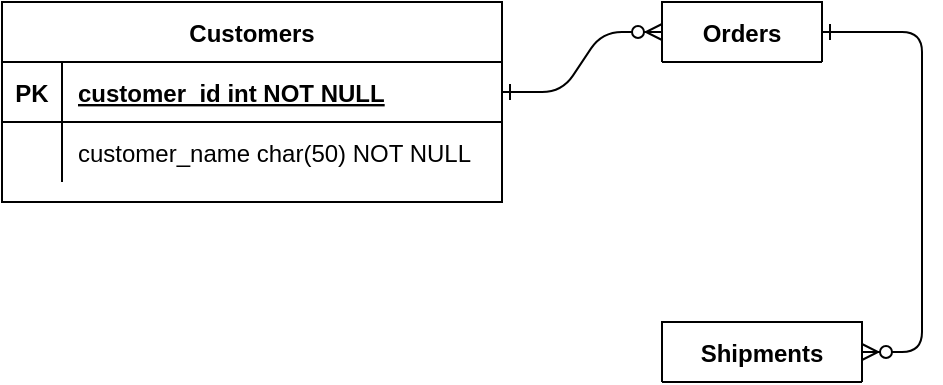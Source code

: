 <mxfile version="24.7.7" pages="2">
  <diagram id="R2lEEEUBdFMjLlhIrx00" name="Page-1">
    <mxGraphModel dx="615" dy="627" grid="1" gridSize="10" guides="1" tooltips="1" connect="1" arrows="1" fold="1" page="1" pageScale="1" pageWidth="850" pageHeight="1100" math="0" shadow="0" extFonts="Permanent Marker^https://fonts.googleapis.com/css?family=Permanent+Marker">
      <root>
        <mxCell id="0" />
        <mxCell id="1" parent="0" />
        <mxCell id="C-vyLk0tnHw3VtMMgP7b-1" value="" style="edgeStyle=entityRelationEdgeStyle;endArrow=ERzeroToMany;startArrow=ERone;endFill=1;startFill=0;" parent="1" source="C-vyLk0tnHw3VtMMgP7b-24" target="C-vyLk0tnHw3VtMMgP7b-6" edge="1">
          <mxGeometry width="100" height="100" relative="1" as="geometry">
            <mxPoint x="340" y="720" as="sourcePoint" />
            <mxPoint x="440" y="620" as="targetPoint" />
          </mxGeometry>
        </mxCell>
        <mxCell id="C-vyLk0tnHw3VtMMgP7b-12" value="" style="edgeStyle=entityRelationEdgeStyle;endArrow=ERzeroToMany;startArrow=ERone;endFill=1;startFill=0;" parent="1" source="C-vyLk0tnHw3VtMMgP7b-3" target="C-vyLk0tnHw3VtMMgP7b-17" edge="1">
          <mxGeometry width="100" height="100" relative="1" as="geometry">
            <mxPoint x="400" y="180" as="sourcePoint" />
            <mxPoint x="460" y="205" as="targetPoint" />
          </mxGeometry>
        </mxCell>
        <mxCell id="C-vyLk0tnHw3VtMMgP7b-2" value="Orders" style="shape=table;startSize=30;container=1;collapsible=1;childLayout=tableLayout;fixedRows=1;rowLines=0;fontStyle=1;align=center;resizeLast=1;" parent="1" vertex="1" collapsed="1">
          <mxGeometry x="450" y="120" width="80" height="30" as="geometry">
            <mxRectangle x="450" y="120" width="250" height="130" as="alternateBounds" />
          </mxGeometry>
        </mxCell>
        <mxCell id="C-vyLk0tnHw3VtMMgP7b-3" value="" style="shape=partialRectangle;collapsible=0;dropTarget=0;pointerEvents=0;fillColor=none;points=[[0,0.5],[1,0.5]];portConstraint=eastwest;top=0;left=0;right=0;bottom=1;" parent="C-vyLk0tnHw3VtMMgP7b-2" vertex="1">
          <mxGeometry y="30" width="250" height="30" as="geometry" />
        </mxCell>
        <mxCell id="C-vyLk0tnHw3VtMMgP7b-4" value="PK" style="shape=partialRectangle;overflow=hidden;connectable=0;fillColor=none;top=0;left=0;bottom=0;right=0;fontStyle=1;" parent="C-vyLk0tnHw3VtMMgP7b-3" vertex="1">
          <mxGeometry width="30" height="30" as="geometry">
            <mxRectangle width="30" height="30" as="alternateBounds" />
          </mxGeometry>
        </mxCell>
        <mxCell id="C-vyLk0tnHw3VtMMgP7b-5" value="order_id int NOT NULL " style="shape=partialRectangle;overflow=hidden;connectable=0;fillColor=none;top=0;left=0;bottom=0;right=0;align=left;spacingLeft=6;fontStyle=5;" parent="C-vyLk0tnHw3VtMMgP7b-3" vertex="1">
          <mxGeometry x="30" width="220" height="30" as="geometry">
            <mxRectangle width="220" height="30" as="alternateBounds" />
          </mxGeometry>
        </mxCell>
        <mxCell id="C-vyLk0tnHw3VtMMgP7b-6" value="" style="shape=partialRectangle;collapsible=0;dropTarget=0;pointerEvents=0;fillColor=none;points=[[0,0.5],[1,0.5]];portConstraint=eastwest;top=0;left=0;right=0;bottom=0;" parent="C-vyLk0tnHw3VtMMgP7b-2" vertex="1">
          <mxGeometry y="60" width="250" height="30" as="geometry" />
        </mxCell>
        <mxCell id="C-vyLk0tnHw3VtMMgP7b-7" value="FK1" style="shape=partialRectangle;overflow=hidden;connectable=0;fillColor=none;top=0;left=0;bottom=0;right=0;" parent="C-vyLk0tnHw3VtMMgP7b-6" vertex="1">
          <mxGeometry width="30" height="30" as="geometry">
            <mxRectangle width="30" height="30" as="alternateBounds" />
          </mxGeometry>
        </mxCell>
        <mxCell id="C-vyLk0tnHw3VtMMgP7b-8" value="customer_id int NOT NULL" style="shape=partialRectangle;overflow=hidden;connectable=0;fillColor=none;top=0;left=0;bottom=0;right=0;align=left;spacingLeft=6;" parent="C-vyLk0tnHw3VtMMgP7b-6" vertex="1">
          <mxGeometry x="30" width="220" height="30" as="geometry">
            <mxRectangle width="220" height="30" as="alternateBounds" />
          </mxGeometry>
        </mxCell>
        <mxCell id="C-vyLk0tnHw3VtMMgP7b-9" value="" style="shape=partialRectangle;collapsible=0;dropTarget=0;pointerEvents=0;fillColor=none;points=[[0,0.5],[1,0.5]];portConstraint=eastwest;top=0;left=0;right=0;bottom=0;" parent="C-vyLk0tnHw3VtMMgP7b-2" vertex="1">
          <mxGeometry y="90" width="250" height="30" as="geometry" />
        </mxCell>
        <mxCell id="C-vyLk0tnHw3VtMMgP7b-10" value="" style="shape=partialRectangle;overflow=hidden;connectable=0;fillColor=none;top=0;left=0;bottom=0;right=0;" parent="C-vyLk0tnHw3VtMMgP7b-9" vertex="1">
          <mxGeometry width="30" height="30" as="geometry">
            <mxRectangle width="30" height="30" as="alternateBounds" />
          </mxGeometry>
        </mxCell>
        <mxCell id="C-vyLk0tnHw3VtMMgP7b-11" value="order_date date NOT NULL" style="shape=partialRectangle;overflow=hidden;connectable=0;fillColor=none;top=0;left=0;bottom=0;right=0;align=left;spacingLeft=6;" parent="C-vyLk0tnHw3VtMMgP7b-9" vertex="1">
          <mxGeometry x="30" width="220" height="30" as="geometry">
            <mxRectangle width="220" height="30" as="alternateBounds" />
          </mxGeometry>
        </mxCell>
        <mxCell id="C-vyLk0tnHw3VtMMgP7b-13" value="Shipments" style="shape=table;startSize=30;container=1;collapsible=1;childLayout=tableLayout;fixedRows=1;rowLines=0;fontStyle=1;align=center;resizeLast=1;" parent="1" vertex="1" collapsed="1">
          <mxGeometry x="450" y="280" width="100" height="30" as="geometry">
            <mxRectangle x="450" y="280" width="250" height="130" as="alternateBounds" />
          </mxGeometry>
        </mxCell>
        <mxCell id="C-vyLk0tnHw3VtMMgP7b-14" value="" style="shape=partialRectangle;collapsible=0;dropTarget=0;pointerEvents=0;fillColor=none;points=[[0,0.5],[1,0.5]];portConstraint=eastwest;top=0;left=0;right=0;bottom=1;" parent="C-vyLk0tnHw3VtMMgP7b-13" vertex="1">
          <mxGeometry y="30" width="250" height="30" as="geometry" />
        </mxCell>
        <mxCell id="C-vyLk0tnHw3VtMMgP7b-15" value="PK" style="shape=partialRectangle;overflow=hidden;connectable=0;fillColor=none;top=0;left=0;bottom=0;right=0;fontStyle=1;" parent="C-vyLk0tnHw3VtMMgP7b-14" vertex="1">
          <mxGeometry width="30" height="30" as="geometry" />
        </mxCell>
        <mxCell id="C-vyLk0tnHw3VtMMgP7b-16" value="shipment_id int NOT NULL " style="shape=partialRectangle;overflow=hidden;connectable=0;fillColor=none;top=0;left=0;bottom=0;right=0;align=left;spacingLeft=6;fontStyle=5;" parent="C-vyLk0tnHw3VtMMgP7b-14" vertex="1">
          <mxGeometry x="30" width="220" height="30" as="geometry" />
        </mxCell>
        <mxCell id="C-vyLk0tnHw3VtMMgP7b-17" value="" style="shape=partialRectangle;collapsible=0;dropTarget=0;pointerEvents=0;fillColor=none;points=[[0,0.5],[1,0.5]];portConstraint=eastwest;top=0;left=0;right=0;bottom=0;" parent="C-vyLk0tnHw3VtMMgP7b-13" vertex="1">
          <mxGeometry y="60" width="250" height="30" as="geometry" />
        </mxCell>
        <mxCell id="C-vyLk0tnHw3VtMMgP7b-18" value="FK1" style="shape=partialRectangle;overflow=hidden;connectable=0;fillColor=none;top=0;left=0;bottom=0;right=0;" parent="C-vyLk0tnHw3VtMMgP7b-17" vertex="1">
          <mxGeometry width="30" height="30" as="geometry" />
        </mxCell>
        <mxCell id="C-vyLk0tnHw3VtMMgP7b-19" value="order_id int NOT NULL" style="shape=partialRectangle;overflow=hidden;connectable=0;fillColor=none;top=0;left=0;bottom=0;right=0;align=left;spacingLeft=6;" parent="C-vyLk0tnHw3VtMMgP7b-17" vertex="1">
          <mxGeometry x="30" width="220" height="30" as="geometry" />
        </mxCell>
        <mxCell id="C-vyLk0tnHw3VtMMgP7b-20" value="" style="shape=partialRectangle;collapsible=0;dropTarget=0;pointerEvents=0;fillColor=none;points=[[0,0.5],[1,0.5]];portConstraint=eastwest;top=0;left=0;right=0;bottom=0;" parent="C-vyLk0tnHw3VtMMgP7b-13" vertex="1">
          <mxGeometry y="90" width="250" height="30" as="geometry" />
        </mxCell>
        <mxCell id="C-vyLk0tnHw3VtMMgP7b-21" value="" style="shape=partialRectangle;overflow=hidden;connectable=0;fillColor=none;top=0;left=0;bottom=0;right=0;" parent="C-vyLk0tnHw3VtMMgP7b-20" vertex="1">
          <mxGeometry width="30" height="30" as="geometry" />
        </mxCell>
        <mxCell id="C-vyLk0tnHw3VtMMgP7b-22" value="shipment_date date NOT NULL" style="shape=partialRectangle;overflow=hidden;connectable=0;fillColor=none;top=0;left=0;bottom=0;right=0;align=left;spacingLeft=6;" parent="C-vyLk0tnHw3VtMMgP7b-20" vertex="1">
          <mxGeometry x="30" width="220" height="30" as="geometry" />
        </mxCell>
        <mxCell id="C-vyLk0tnHw3VtMMgP7b-23" value="Customers" style="shape=table;startSize=30;container=1;collapsible=1;childLayout=tableLayout;fixedRows=1;rowLines=0;fontStyle=1;align=center;resizeLast=1;" parent="1" vertex="1">
          <mxGeometry x="120" y="120" width="250" height="100" as="geometry">
            <mxRectangle x="120" y="120" width="100" height="30" as="alternateBounds" />
          </mxGeometry>
        </mxCell>
        <mxCell id="C-vyLk0tnHw3VtMMgP7b-24" value="" style="shape=partialRectangle;collapsible=0;dropTarget=0;pointerEvents=0;fillColor=none;points=[[0,0.5],[1,0.5]];portConstraint=eastwest;top=0;left=0;right=0;bottom=1;" parent="C-vyLk0tnHw3VtMMgP7b-23" vertex="1">
          <mxGeometry y="30" width="250" height="30" as="geometry" />
        </mxCell>
        <mxCell id="C-vyLk0tnHw3VtMMgP7b-25" value="PK" style="shape=partialRectangle;overflow=hidden;connectable=0;fillColor=none;top=0;left=0;bottom=0;right=0;fontStyle=1;" parent="C-vyLk0tnHw3VtMMgP7b-24" vertex="1">
          <mxGeometry width="30" height="30" as="geometry">
            <mxRectangle width="30" height="30" as="alternateBounds" />
          </mxGeometry>
        </mxCell>
        <mxCell id="C-vyLk0tnHw3VtMMgP7b-26" value="customer_id int NOT NULL " style="shape=partialRectangle;overflow=hidden;connectable=0;fillColor=none;top=0;left=0;bottom=0;right=0;align=left;spacingLeft=6;fontStyle=5;" parent="C-vyLk0tnHw3VtMMgP7b-24" vertex="1">
          <mxGeometry x="30" width="220" height="30" as="geometry">
            <mxRectangle width="220" height="30" as="alternateBounds" />
          </mxGeometry>
        </mxCell>
        <mxCell id="C-vyLk0tnHw3VtMMgP7b-27" value="" style="shape=partialRectangle;collapsible=0;dropTarget=0;pointerEvents=0;fillColor=none;points=[[0,0.5],[1,0.5]];portConstraint=eastwest;top=0;left=0;right=0;bottom=0;" parent="C-vyLk0tnHw3VtMMgP7b-23" vertex="1">
          <mxGeometry y="60" width="250" height="30" as="geometry" />
        </mxCell>
        <mxCell id="C-vyLk0tnHw3VtMMgP7b-28" value="" style="shape=partialRectangle;overflow=hidden;connectable=0;fillColor=none;top=0;left=0;bottom=0;right=0;" parent="C-vyLk0tnHw3VtMMgP7b-27" vertex="1">
          <mxGeometry width="30" height="30" as="geometry">
            <mxRectangle width="30" height="30" as="alternateBounds" />
          </mxGeometry>
        </mxCell>
        <mxCell id="C-vyLk0tnHw3VtMMgP7b-29" value="customer_name char(50) NOT NULL" style="shape=partialRectangle;overflow=hidden;connectable=0;fillColor=none;top=0;left=0;bottom=0;right=0;align=left;spacingLeft=6;" parent="C-vyLk0tnHw3VtMMgP7b-27" vertex="1">
          <mxGeometry x="30" width="220" height="30" as="geometry">
            <mxRectangle width="220" height="30" as="alternateBounds" />
          </mxGeometry>
        </mxCell>
      </root>
    </mxGraphModel>
  </diagram>
  <diagram id="gau7Xov5psRxP4Kikcw7" name="Page-2">
    <mxGraphModel dx="1196" dy="1777" grid="0" gridSize="10" guides="1" tooltips="1" connect="1" arrows="1" fold="1" page="0" pageScale="1" pageWidth="850" pageHeight="1100" math="0" shadow="0">
      <root>
        <mxCell id="0" />
        <mxCell id="1" parent="0" />
        <mxCell id="CIb2QMxPwy0LRtkGEZtk-1" value="INTERN" style="rounded=0;whiteSpace=wrap;html=1;" vertex="1" parent="1">
          <mxGeometry x="-102" y="-878" width="120" height="60" as="geometry" />
        </mxCell>
        <mxCell id="CIb2QMxPwy0LRtkGEZtk-2" value="ADMIN" style="rounded=0;whiteSpace=wrap;html=1;" vertex="1" parent="1">
          <mxGeometry x="233" y="-880" width="120" height="60" as="geometry" />
        </mxCell>
        <mxCell id="x9KRHm-NMFEww0CpSoqR-17" value="ATTENDANT" style="rounded=0;whiteSpace=wrap;html=1;" vertex="1" parent="1">
          <mxGeometry x="62" y="-878" width="120" height="60" as="geometry" />
        </mxCell>
        <mxCell id="x9KRHm-NMFEww0CpSoqR-26" value="&lt;font style=&quot;font-size: 18px;&quot;&gt;User&lt;/font&gt;" style="shape=table;startSize=30;container=1;collapsible=1;childLayout=tableLayout;fixedRows=1;rowLines=0;fontStyle=1;align=center;resizeLast=1;html=1;" vertex="1" parent="1">
          <mxGeometry x="-102" y="-404" width="180" height="180" as="geometry" />
        </mxCell>
        <mxCell id="x9KRHm-NMFEww0CpSoqR-30" value="" style="shape=tableRow;horizontal=0;startSize=0;swimlaneHead=0;swimlaneBody=0;fillColor=none;collapsible=0;dropTarget=0;points=[[0,0.5],[1,0.5]];portConstraint=eastwest;top=0;left=0;right=0;bottom=0;" vertex="1" parent="x9KRHm-NMFEww0CpSoqR-26">
          <mxGeometry y="30" width="180" height="30" as="geometry" />
        </mxCell>
        <mxCell id="x9KRHm-NMFEww0CpSoqR-31" value="" style="shape=partialRectangle;connectable=0;fillColor=none;top=0;left=0;bottom=0;right=0;editable=1;overflow=hidden;whiteSpace=wrap;html=1;" vertex="1" parent="x9KRHm-NMFEww0CpSoqR-30">
          <mxGeometry width="30" height="30" as="geometry">
            <mxRectangle width="30" height="30" as="alternateBounds" />
          </mxGeometry>
        </mxCell>
        <mxCell id="x9KRHm-NMFEww0CpSoqR-32" value="&lt;font style=&quot;font-size: 14px;&quot;&gt;username&lt;/font&gt;" style="shape=partialRectangle;connectable=0;fillColor=none;top=0;left=0;bottom=0;right=0;align=left;spacingLeft=6;overflow=hidden;whiteSpace=wrap;html=1;" vertex="1" parent="x9KRHm-NMFEww0CpSoqR-30">
          <mxGeometry x="30" width="150" height="30" as="geometry">
            <mxRectangle width="150" height="30" as="alternateBounds" />
          </mxGeometry>
        </mxCell>
        <mxCell id="x9KRHm-NMFEww0CpSoqR-33" value="" style="shape=tableRow;horizontal=0;startSize=0;swimlaneHead=0;swimlaneBody=0;fillColor=none;collapsible=0;dropTarget=0;points=[[0,0.5],[1,0.5]];portConstraint=eastwest;top=0;left=0;right=0;bottom=0;" vertex="1" parent="x9KRHm-NMFEww0CpSoqR-26">
          <mxGeometry y="60" width="180" height="30" as="geometry" />
        </mxCell>
        <mxCell id="x9KRHm-NMFEww0CpSoqR-34" value="" style="shape=partialRectangle;connectable=0;fillColor=none;top=0;left=0;bottom=0;right=0;editable=1;overflow=hidden;whiteSpace=wrap;html=1;" vertex="1" parent="x9KRHm-NMFEww0CpSoqR-33">
          <mxGeometry width="30" height="30" as="geometry">
            <mxRectangle width="30" height="30" as="alternateBounds" />
          </mxGeometry>
        </mxCell>
        <mxCell id="x9KRHm-NMFEww0CpSoqR-35" value="&lt;font style=&quot;font-size: 14px;&quot;&gt;password&lt;/font&gt;" style="shape=partialRectangle;connectable=0;fillColor=none;top=0;left=0;bottom=0;right=0;align=left;spacingLeft=6;overflow=hidden;whiteSpace=wrap;html=1;" vertex="1" parent="x9KRHm-NMFEww0CpSoqR-33">
          <mxGeometry x="30" width="150" height="30" as="geometry">
            <mxRectangle width="150" height="30" as="alternateBounds" />
          </mxGeometry>
        </mxCell>
        <mxCell id="x9KRHm-NMFEww0CpSoqR-213" value="" style="shape=tableRow;horizontal=0;startSize=0;swimlaneHead=0;swimlaneBody=0;fillColor=none;collapsible=0;dropTarget=0;points=[[0,0.5],[1,0.5]];portConstraint=eastwest;top=0;left=0;right=0;bottom=0;" vertex="1" parent="x9KRHm-NMFEww0CpSoqR-26">
          <mxGeometry y="90" width="180" height="30" as="geometry" />
        </mxCell>
        <mxCell id="x9KRHm-NMFEww0CpSoqR-214" value="" style="shape=partialRectangle;connectable=0;fillColor=none;top=0;left=0;bottom=0;right=0;editable=1;overflow=hidden;whiteSpace=wrap;html=1;" vertex="1" parent="x9KRHm-NMFEww0CpSoqR-213">
          <mxGeometry width="30" height="30" as="geometry">
            <mxRectangle width="30" height="30" as="alternateBounds" />
          </mxGeometry>
        </mxCell>
        <mxCell id="x9KRHm-NMFEww0CpSoqR-215" value="&lt;font style=&quot;font-size: 14px;&quot;&gt;first_name&lt;/font&gt;" style="shape=partialRectangle;connectable=0;fillColor=none;top=0;left=0;bottom=0;right=0;align=left;spacingLeft=6;overflow=hidden;whiteSpace=wrap;html=1;" vertex="1" parent="x9KRHm-NMFEww0CpSoqR-213">
          <mxGeometry x="30" width="150" height="30" as="geometry">
            <mxRectangle width="150" height="30" as="alternateBounds" />
          </mxGeometry>
        </mxCell>
        <mxCell id="x9KRHm-NMFEww0CpSoqR-216" value="" style="shape=tableRow;horizontal=0;startSize=0;swimlaneHead=0;swimlaneBody=0;fillColor=none;collapsible=0;dropTarget=0;points=[[0,0.5],[1,0.5]];portConstraint=eastwest;top=0;left=0;right=0;bottom=0;" vertex="1" parent="x9KRHm-NMFEww0CpSoqR-26">
          <mxGeometry y="120" width="180" height="30" as="geometry" />
        </mxCell>
        <mxCell id="x9KRHm-NMFEww0CpSoqR-217" value="" style="shape=partialRectangle;connectable=0;fillColor=none;top=0;left=0;bottom=0;right=0;editable=1;overflow=hidden;whiteSpace=wrap;html=1;" vertex="1" parent="x9KRHm-NMFEww0CpSoqR-216">
          <mxGeometry width="30" height="30" as="geometry">
            <mxRectangle width="30" height="30" as="alternateBounds" />
          </mxGeometry>
        </mxCell>
        <mxCell id="x9KRHm-NMFEww0CpSoqR-218" value="&lt;span style=&quot;font-size: 14px;&quot;&gt;last_name&lt;/span&gt;" style="shape=partialRectangle;connectable=0;fillColor=none;top=0;left=0;bottom=0;right=0;align=left;spacingLeft=6;overflow=hidden;whiteSpace=wrap;html=1;" vertex="1" parent="x9KRHm-NMFEww0CpSoqR-216">
          <mxGeometry x="30" width="150" height="30" as="geometry">
            <mxRectangle width="150" height="30" as="alternateBounds" />
          </mxGeometry>
        </mxCell>
        <mxCell id="x9KRHm-NMFEww0CpSoqR-315" value="" style="shape=tableRow;horizontal=0;startSize=0;swimlaneHead=0;swimlaneBody=0;fillColor=none;collapsible=0;dropTarget=0;points=[[0,0.5],[1,0.5]];portConstraint=eastwest;top=0;left=0;right=0;bottom=0;" vertex="1" parent="x9KRHm-NMFEww0CpSoqR-26">
          <mxGeometry y="150" width="180" height="30" as="geometry" />
        </mxCell>
        <mxCell id="x9KRHm-NMFEww0CpSoqR-316" value="" style="shape=partialRectangle;connectable=0;fillColor=none;top=0;left=0;bottom=0;right=0;editable=1;overflow=hidden;whiteSpace=wrap;html=1;" vertex="1" parent="x9KRHm-NMFEww0CpSoqR-315">
          <mxGeometry width="30" height="30" as="geometry">
            <mxRectangle width="30" height="30" as="alternateBounds" />
          </mxGeometry>
        </mxCell>
        <mxCell id="x9KRHm-NMFEww0CpSoqR-317" value="&lt;font style=&quot;font-size: 14px;&quot;&gt;email&lt;/font&gt;" style="shape=partialRectangle;connectable=0;fillColor=none;top=0;left=0;bottom=0;right=0;align=left;spacingLeft=6;overflow=hidden;whiteSpace=wrap;html=1;" vertex="1" parent="x9KRHm-NMFEww0CpSoqR-315">
          <mxGeometry x="30" width="150" height="30" as="geometry">
            <mxRectangle width="150" height="30" as="alternateBounds" />
          </mxGeometry>
        </mxCell>
        <mxCell id="x9KRHm-NMFEww0CpSoqR-42" value="ACCOUNTS" style="shape=table;startSize=30;container=1;collapsible=1;childLayout=tableLayout;fixedRows=1;rowLines=0;fontStyle=1;align=center;resizeLast=1;html=1;" vertex="1" parent="1">
          <mxGeometry x="107" y="442" width="180" height="120" as="geometry" />
        </mxCell>
        <mxCell id="x9KRHm-NMFEww0CpSoqR-43" value="" style="shape=tableRow;horizontal=0;startSize=0;swimlaneHead=0;swimlaneBody=0;fillColor=none;collapsible=0;dropTarget=0;points=[[0,0.5],[1,0.5]];portConstraint=eastwest;top=0;left=0;right=0;bottom=1;" vertex="1" parent="x9KRHm-NMFEww0CpSoqR-42">
          <mxGeometry y="30" width="180" height="30" as="geometry" />
        </mxCell>
        <mxCell id="x9KRHm-NMFEww0CpSoqR-44" value="PK" style="shape=partialRectangle;connectable=0;fillColor=none;top=0;left=0;bottom=0;right=0;fontStyle=1;overflow=hidden;whiteSpace=wrap;html=1;" vertex="1" parent="x9KRHm-NMFEww0CpSoqR-43">
          <mxGeometry width="30" height="30" as="geometry">
            <mxRectangle width="30" height="30" as="alternateBounds" />
          </mxGeometry>
        </mxCell>
        <mxCell id="x9KRHm-NMFEww0CpSoqR-45" value="UniqueID" style="shape=partialRectangle;connectable=0;fillColor=none;top=0;left=0;bottom=0;right=0;align=left;spacingLeft=6;fontStyle=5;overflow=hidden;whiteSpace=wrap;html=1;" vertex="1" parent="x9KRHm-NMFEww0CpSoqR-43">
          <mxGeometry x="30" width="150" height="30" as="geometry">
            <mxRectangle width="150" height="30" as="alternateBounds" />
          </mxGeometry>
        </mxCell>
        <mxCell id="x9KRHm-NMFEww0CpSoqR-46" value="" style="shape=tableRow;horizontal=0;startSize=0;swimlaneHead=0;swimlaneBody=0;fillColor=none;collapsible=0;dropTarget=0;points=[[0,0.5],[1,0.5]];portConstraint=eastwest;top=0;left=0;right=0;bottom=0;" vertex="1" parent="x9KRHm-NMFEww0CpSoqR-42">
          <mxGeometry y="60" width="180" height="30" as="geometry" />
        </mxCell>
        <mxCell id="x9KRHm-NMFEww0CpSoqR-47" value="" style="shape=partialRectangle;connectable=0;fillColor=none;top=0;left=0;bottom=0;right=0;editable=1;overflow=hidden;whiteSpace=wrap;html=1;" vertex="1" parent="x9KRHm-NMFEww0CpSoqR-46">
          <mxGeometry width="30" height="30" as="geometry">
            <mxRectangle width="30" height="30" as="alternateBounds" />
          </mxGeometry>
        </mxCell>
        <mxCell id="x9KRHm-NMFEww0CpSoqR-48" value="Profile" style="shape=partialRectangle;connectable=0;fillColor=none;top=0;left=0;bottom=0;right=0;align=left;spacingLeft=6;overflow=hidden;whiteSpace=wrap;html=1;" vertex="1" parent="x9KRHm-NMFEww0CpSoqR-46">
          <mxGeometry x="30" width="150" height="30" as="geometry">
            <mxRectangle width="150" height="30" as="alternateBounds" />
          </mxGeometry>
        </mxCell>
        <mxCell id="x9KRHm-NMFEww0CpSoqR-49" value="" style="shape=tableRow;horizontal=0;startSize=0;swimlaneHead=0;swimlaneBody=0;fillColor=none;collapsible=0;dropTarget=0;points=[[0,0.5],[1,0.5]];portConstraint=eastwest;top=0;left=0;right=0;bottom=0;" vertex="1" parent="x9KRHm-NMFEww0CpSoqR-42">
          <mxGeometry y="90" width="180" height="30" as="geometry" />
        </mxCell>
        <mxCell id="x9KRHm-NMFEww0CpSoqR-50" value="" style="shape=partialRectangle;connectable=0;fillColor=none;top=0;left=0;bottom=0;right=0;editable=1;overflow=hidden;whiteSpace=wrap;html=1;" vertex="1" parent="x9KRHm-NMFEww0CpSoqR-49">
          <mxGeometry width="30" height="30" as="geometry">
            <mxRectangle width="30" height="30" as="alternateBounds" />
          </mxGeometry>
        </mxCell>
        <mxCell id="x9KRHm-NMFEww0CpSoqR-51" value="Team" style="shape=partialRectangle;connectable=0;fillColor=none;top=0;left=0;bottom=0;right=0;align=left;spacingLeft=6;overflow=hidden;whiteSpace=wrap;html=1;" vertex="1" parent="x9KRHm-NMFEww0CpSoqR-49">
          <mxGeometry x="30" width="150" height="30" as="geometry">
            <mxRectangle width="150" height="30" as="alternateBounds" />
          </mxGeometry>
        </mxCell>
        <mxCell id="x9KRHm-NMFEww0CpSoqR-52" value="EVENTS" style="shape=table;startSize=30;container=1;collapsible=1;childLayout=tableLayout;fixedRows=1;rowLines=0;fontStyle=1;align=center;resizeLast=1;html=1;" vertex="1" parent="1">
          <mxGeometry x="322" y="440" width="180" height="120" as="geometry" />
        </mxCell>
        <mxCell id="x9KRHm-NMFEww0CpSoqR-53" value="" style="shape=tableRow;horizontal=0;startSize=0;swimlaneHead=0;swimlaneBody=0;fillColor=none;collapsible=0;dropTarget=0;points=[[0,0.5],[1,0.5]];portConstraint=eastwest;top=0;left=0;right=0;bottom=1;" vertex="1" parent="x9KRHm-NMFEww0CpSoqR-52">
          <mxGeometry y="30" width="180" height="30" as="geometry" />
        </mxCell>
        <mxCell id="x9KRHm-NMFEww0CpSoqR-54" value="PK" style="shape=partialRectangle;connectable=0;fillColor=none;top=0;left=0;bottom=0;right=0;fontStyle=1;overflow=hidden;whiteSpace=wrap;html=1;" vertex="1" parent="x9KRHm-NMFEww0CpSoqR-53">
          <mxGeometry width="30" height="30" as="geometry">
            <mxRectangle width="30" height="30" as="alternateBounds" />
          </mxGeometry>
        </mxCell>
        <mxCell id="x9KRHm-NMFEww0CpSoqR-55" value="UniqueID" style="shape=partialRectangle;connectable=0;fillColor=none;top=0;left=0;bottom=0;right=0;align=left;spacingLeft=6;fontStyle=5;overflow=hidden;whiteSpace=wrap;html=1;" vertex="1" parent="x9KRHm-NMFEww0CpSoqR-53">
          <mxGeometry x="30" width="150" height="30" as="geometry">
            <mxRectangle width="150" height="30" as="alternateBounds" />
          </mxGeometry>
        </mxCell>
        <mxCell id="x9KRHm-NMFEww0CpSoqR-56" value="" style="shape=tableRow;horizontal=0;startSize=0;swimlaneHead=0;swimlaneBody=0;fillColor=none;collapsible=0;dropTarget=0;points=[[0,0.5],[1,0.5]];portConstraint=eastwest;top=0;left=0;right=0;bottom=0;" vertex="1" parent="x9KRHm-NMFEww0CpSoqR-52">
          <mxGeometry y="60" width="180" height="30" as="geometry" />
        </mxCell>
        <mxCell id="x9KRHm-NMFEww0CpSoqR-57" value="" style="shape=partialRectangle;connectable=0;fillColor=none;top=0;left=0;bottom=0;right=0;editable=1;overflow=hidden;whiteSpace=wrap;html=1;" vertex="1" parent="x9KRHm-NMFEww0CpSoqR-56">
          <mxGeometry width="30" height="30" as="geometry">
            <mxRectangle width="30" height="30" as="alternateBounds" />
          </mxGeometry>
        </mxCell>
        <mxCell id="x9KRHm-NMFEww0CpSoqR-58" value="Class" style="shape=partialRectangle;connectable=0;fillColor=none;top=0;left=0;bottom=0;right=0;align=left;spacingLeft=6;overflow=hidden;whiteSpace=wrap;html=1;" vertex="1" parent="x9KRHm-NMFEww0CpSoqR-56">
          <mxGeometry x="30" width="150" height="30" as="geometry">
            <mxRectangle width="150" height="30" as="alternateBounds" />
          </mxGeometry>
        </mxCell>
        <mxCell id="x9KRHm-NMFEww0CpSoqR-59" value="" style="shape=tableRow;horizontal=0;startSize=0;swimlaneHead=0;swimlaneBody=0;fillColor=none;collapsible=0;dropTarget=0;points=[[0,0.5],[1,0.5]];portConstraint=eastwest;top=0;left=0;right=0;bottom=0;" vertex="1" parent="x9KRHm-NMFEww0CpSoqR-52">
          <mxGeometry y="90" width="180" height="30" as="geometry" />
        </mxCell>
        <mxCell id="x9KRHm-NMFEww0CpSoqR-60" value="" style="shape=partialRectangle;connectable=0;fillColor=none;top=0;left=0;bottom=0;right=0;editable=1;overflow=hidden;whiteSpace=wrap;html=1;" vertex="1" parent="x9KRHm-NMFEww0CpSoqR-59">
          <mxGeometry width="30" height="30" as="geometry">
            <mxRectangle width="30" height="30" as="alternateBounds" />
          </mxGeometry>
        </mxCell>
        <mxCell id="x9KRHm-NMFEww0CpSoqR-61" value="Workshop" style="shape=partialRectangle;connectable=0;fillColor=none;top=0;left=0;bottom=0;right=0;align=left;spacingLeft=6;overflow=hidden;whiteSpace=wrap;html=1;" vertex="1" parent="x9KRHm-NMFEww0CpSoqR-59">
          <mxGeometry x="30" width="150" height="30" as="geometry">
            <mxRectangle width="150" height="30" as="alternateBounds" />
          </mxGeometry>
        </mxCell>
        <mxCell id="x9KRHm-NMFEww0CpSoqR-62" value="PRODUCTION" style="shape=table;startSize=30;container=1;collapsible=1;childLayout=tableLayout;fixedRows=1;rowLines=0;fontStyle=1;align=center;resizeLast=1;html=1;" vertex="1" parent="1">
          <mxGeometry x="-104" y="591" width="180" height="120" as="geometry" />
        </mxCell>
        <mxCell id="x9KRHm-NMFEww0CpSoqR-63" value="" style="shape=tableRow;horizontal=0;startSize=0;swimlaneHead=0;swimlaneBody=0;fillColor=none;collapsible=0;dropTarget=0;points=[[0,0.5],[1,0.5]];portConstraint=eastwest;top=0;left=0;right=0;bottom=1;" vertex="1" parent="x9KRHm-NMFEww0CpSoqR-62">
          <mxGeometry y="30" width="180" height="30" as="geometry" />
        </mxCell>
        <mxCell id="x9KRHm-NMFEww0CpSoqR-64" value="PK" style="shape=partialRectangle;connectable=0;fillColor=none;top=0;left=0;bottom=0;right=0;fontStyle=1;overflow=hidden;whiteSpace=wrap;html=1;" vertex="1" parent="x9KRHm-NMFEww0CpSoqR-63">
          <mxGeometry width="30" height="30" as="geometry">
            <mxRectangle width="30" height="30" as="alternateBounds" />
          </mxGeometry>
        </mxCell>
        <mxCell id="x9KRHm-NMFEww0CpSoqR-65" value="UniqueID" style="shape=partialRectangle;connectable=0;fillColor=none;top=0;left=0;bottom=0;right=0;align=left;spacingLeft=6;fontStyle=5;overflow=hidden;whiteSpace=wrap;html=1;" vertex="1" parent="x9KRHm-NMFEww0CpSoqR-63">
          <mxGeometry x="30" width="150" height="30" as="geometry">
            <mxRectangle width="150" height="30" as="alternateBounds" />
          </mxGeometry>
        </mxCell>
        <mxCell id="x9KRHm-NMFEww0CpSoqR-66" value="" style="shape=tableRow;horizontal=0;startSize=0;swimlaneHead=0;swimlaneBody=0;fillColor=none;collapsible=0;dropTarget=0;points=[[0,0.5],[1,0.5]];portConstraint=eastwest;top=0;left=0;right=0;bottom=0;" vertex="1" parent="x9KRHm-NMFEww0CpSoqR-62">
          <mxGeometry y="60" width="180" height="30" as="geometry" />
        </mxCell>
        <mxCell id="x9KRHm-NMFEww0CpSoqR-67" value="" style="shape=partialRectangle;connectable=0;fillColor=none;top=0;left=0;bottom=0;right=0;editable=1;overflow=hidden;whiteSpace=wrap;html=1;" vertex="1" parent="x9KRHm-NMFEww0CpSoqR-66">
          <mxGeometry width="30" height="30" as="geometry">
            <mxRectangle width="30" height="30" as="alternateBounds" />
          </mxGeometry>
        </mxCell>
        <mxCell id="x9KRHm-NMFEww0CpSoqR-68" value="Livestock" style="shape=partialRectangle;connectable=0;fillColor=none;top=0;left=0;bottom=0;right=0;align=left;spacingLeft=6;overflow=hidden;whiteSpace=wrap;html=1;" vertex="1" parent="x9KRHm-NMFEww0CpSoqR-66">
          <mxGeometry x="30" width="150" height="30" as="geometry">
            <mxRectangle width="150" height="30" as="alternateBounds" />
          </mxGeometry>
        </mxCell>
        <mxCell id="x9KRHm-NMFEww0CpSoqR-69" value="" style="shape=tableRow;horizontal=0;startSize=0;swimlaneHead=0;swimlaneBody=0;fillColor=none;collapsible=0;dropTarget=0;points=[[0,0.5],[1,0.5]];portConstraint=eastwest;top=0;left=0;right=0;bottom=0;" vertex="1" parent="x9KRHm-NMFEww0CpSoqR-62">
          <mxGeometry y="90" width="180" height="30" as="geometry" />
        </mxCell>
        <mxCell id="x9KRHm-NMFEww0CpSoqR-70" value="" style="shape=partialRectangle;connectable=0;fillColor=none;top=0;left=0;bottom=0;right=0;editable=1;overflow=hidden;whiteSpace=wrap;html=1;" vertex="1" parent="x9KRHm-NMFEww0CpSoqR-69">
          <mxGeometry width="30" height="30" as="geometry">
            <mxRectangle width="30" height="30" as="alternateBounds" />
          </mxGeometry>
        </mxCell>
        <mxCell id="x9KRHm-NMFEww0CpSoqR-71" value="Crop" style="shape=partialRectangle;connectable=0;fillColor=none;top=0;left=0;bottom=0;right=0;align=left;spacingLeft=6;overflow=hidden;whiteSpace=wrap;html=1;" vertex="1" parent="x9KRHm-NMFEww0CpSoqR-69">
          <mxGeometry x="30" width="150" height="30" as="geometry">
            <mxRectangle width="150" height="30" as="alternateBounds" />
          </mxGeometry>
        </mxCell>
        <mxCell id="x9KRHm-NMFEww0CpSoqR-82" value="PRODUCTION LOGS" style="shape=table;startSize=30;container=1;collapsible=1;childLayout=tableLayout;fixedRows=1;rowLines=0;fontStyle=1;align=center;resizeLast=1;html=1;" vertex="1" parent="1">
          <mxGeometry x="107" y="591" width="180" height="210" as="geometry" />
        </mxCell>
        <mxCell id="x9KRHm-NMFEww0CpSoqR-83" value="" style="shape=tableRow;horizontal=0;startSize=0;swimlaneHead=0;swimlaneBody=0;fillColor=none;collapsible=0;dropTarget=0;points=[[0,0.5],[1,0.5]];portConstraint=eastwest;top=0;left=0;right=0;bottom=1;" vertex="1" parent="x9KRHm-NMFEww0CpSoqR-82">
          <mxGeometry y="30" width="180" height="30" as="geometry" />
        </mxCell>
        <mxCell id="x9KRHm-NMFEww0CpSoqR-84" value="PK" style="shape=partialRectangle;connectable=0;fillColor=none;top=0;left=0;bottom=0;right=0;fontStyle=1;overflow=hidden;whiteSpace=wrap;html=1;" vertex="1" parent="x9KRHm-NMFEww0CpSoqR-83">
          <mxGeometry width="30" height="30" as="geometry">
            <mxRectangle width="30" height="30" as="alternateBounds" />
          </mxGeometry>
        </mxCell>
        <mxCell id="x9KRHm-NMFEww0CpSoqR-85" value="UniqueID" style="shape=partialRectangle;connectable=0;fillColor=none;top=0;left=0;bottom=0;right=0;align=left;spacingLeft=6;fontStyle=5;overflow=hidden;whiteSpace=wrap;html=1;" vertex="1" parent="x9KRHm-NMFEww0CpSoqR-83">
          <mxGeometry x="30" width="150" height="30" as="geometry">
            <mxRectangle width="150" height="30" as="alternateBounds" />
          </mxGeometry>
        </mxCell>
        <mxCell id="x9KRHm-NMFEww0CpSoqR-86" value="" style="shape=tableRow;horizontal=0;startSize=0;swimlaneHead=0;swimlaneBody=0;fillColor=none;collapsible=0;dropTarget=0;points=[[0,0.5],[1,0.5]];portConstraint=eastwest;top=0;left=0;right=0;bottom=0;" vertex="1" parent="x9KRHm-NMFEww0CpSoqR-82">
          <mxGeometry y="60" width="180" height="30" as="geometry" />
        </mxCell>
        <mxCell id="x9KRHm-NMFEww0CpSoqR-87" value="" style="shape=partialRectangle;connectable=0;fillColor=none;top=0;left=0;bottom=0;right=0;editable=1;overflow=hidden;whiteSpace=wrap;html=1;" vertex="1" parent="x9KRHm-NMFEww0CpSoqR-86">
          <mxGeometry width="30" height="30" as="geometry">
            <mxRectangle width="30" height="30" as="alternateBounds" />
          </mxGeometry>
        </mxCell>
        <mxCell id="x9KRHm-NMFEww0CpSoqR-88" value="Activity" style="shape=partialRectangle;connectable=0;fillColor=none;top=0;left=0;bottom=0;right=0;align=left;spacingLeft=6;overflow=hidden;whiteSpace=wrap;html=1;" vertex="1" parent="x9KRHm-NMFEww0CpSoqR-86">
          <mxGeometry x="30" width="150" height="30" as="geometry">
            <mxRectangle width="150" height="30" as="alternateBounds" />
          </mxGeometry>
        </mxCell>
        <mxCell id="x9KRHm-NMFEww0CpSoqR-89" value="" style="shape=tableRow;horizontal=0;startSize=0;swimlaneHead=0;swimlaneBody=0;fillColor=none;collapsible=0;dropTarget=0;points=[[0,0.5],[1,0.5]];portConstraint=eastwest;top=0;left=0;right=0;bottom=0;" vertex="1" parent="x9KRHm-NMFEww0CpSoqR-82">
          <mxGeometry y="90" width="180" height="30" as="geometry" />
        </mxCell>
        <mxCell id="x9KRHm-NMFEww0CpSoqR-90" value="" style="shape=partialRectangle;connectable=0;fillColor=none;top=0;left=0;bottom=0;right=0;editable=1;overflow=hidden;whiteSpace=wrap;html=1;" vertex="1" parent="x9KRHm-NMFEww0CpSoqR-89">
          <mxGeometry width="30" height="30" as="geometry">
            <mxRectangle width="30" height="30" as="alternateBounds" />
          </mxGeometry>
        </mxCell>
        <mxCell id="x9KRHm-NMFEww0CpSoqR-91" value="Comment" style="shape=partialRectangle;connectable=0;fillColor=none;top=0;left=0;bottom=0;right=0;align=left;spacingLeft=6;overflow=hidden;whiteSpace=wrap;html=1;" vertex="1" parent="x9KRHm-NMFEww0CpSoqR-89">
          <mxGeometry x="30" width="150" height="30" as="geometry">
            <mxRectangle width="150" height="30" as="alternateBounds" />
          </mxGeometry>
        </mxCell>
        <mxCell id="x9KRHm-NMFEww0CpSoqR-92" value="" style="shape=tableRow;horizontal=0;startSize=0;swimlaneHead=0;swimlaneBody=0;fillColor=none;collapsible=0;dropTarget=0;points=[[0,0.5],[1,0.5]];portConstraint=eastwest;top=0;left=0;right=0;bottom=0;" vertex="1" parent="x9KRHm-NMFEww0CpSoqR-82">
          <mxGeometry y="120" width="180" height="30" as="geometry" />
        </mxCell>
        <mxCell id="x9KRHm-NMFEww0CpSoqR-93" value="" style="shape=partialRectangle;connectable=0;fillColor=none;top=0;left=0;bottom=0;right=0;editable=1;overflow=hidden;whiteSpace=wrap;html=1;" vertex="1" parent="x9KRHm-NMFEww0CpSoqR-92">
          <mxGeometry width="30" height="30" as="geometry">
            <mxRectangle width="30" height="30" as="alternateBounds" />
          </mxGeometry>
        </mxCell>
        <mxCell id="x9KRHm-NMFEww0CpSoqR-94" value="Harvesting" style="shape=partialRectangle;connectable=0;fillColor=none;top=0;left=0;bottom=0;right=0;align=left;spacingLeft=6;overflow=hidden;whiteSpace=wrap;html=1;" vertex="1" parent="x9KRHm-NMFEww0CpSoqR-92">
          <mxGeometry x="30" width="150" height="30" as="geometry">
            <mxRectangle width="150" height="30" as="alternateBounds" />
          </mxGeometry>
        </mxCell>
        <mxCell id="x9KRHm-NMFEww0CpSoqR-108" value="" style="shape=tableRow;horizontal=0;startSize=0;swimlaneHead=0;swimlaneBody=0;fillColor=none;collapsible=0;dropTarget=0;points=[[0,0.5],[1,0.5]];portConstraint=eastwest;top=0;left=0;right=0;bottom=0;" vertex="1" parent="x9KRHm-NMFEww0CpSoqR-82">
          <mxGeometry y="150" width="180" height="30" as="geometry" />
        </mxCell>
        <mxCell id="x9KRHm-NMFEww0CpSoqR-109" value="" style="shape=partialRectangle;connectable=0;fillColor=none;top=0;left=0;bottom=0;right=0;editable=1;overflow=hidden;whiteSpace=wrap;html=1;" vertex="1" parent="x9KRHm-NMFEww0CpSoqR-108">
          <mxGeometry width="30" height="30" as="geometry">
            <mxRectangle width="30" height="30" as="alternateBounds" />
          </mxGeometry>
        </mxCell>
        <mxCell id="x9KRHm-NMFEww0CpSoqR-110" value="Marketing" style="shape=partialRectangle;connectable=0;fillColor=none;top=0;left=0;bottom=0;right=0;align=left;spacingLeft=6;overflow=hidden;whiteSpace=wrap;html=1;" vertex="1" parent="x9KRHm-NMFEww0CpSoqR-108">
          <mxGeometry x="30" width="150" height="30" as="geometry">
            <mxRectangle width="150" height="30" as="alternateBounds" />
          </mxGeometry>
        </mxCell>
        <mxCell id="x9KRHm-NMFEww0CpSoqR-111" value="" style="shape=tableRow;horizontal=0;startSize=0;swimlaneHead=0;swimlaneBody=0;fillColor=none;collapsible=0;dropTarget=0;points=[[0,0.5],[1,0.5]];portConstraint=eastwest;top=0;left=0;right=0;bottom=0;" vertex="1" parent="x9KRHm-NMFEww0CpSoqR-82">
          <mxGeometry y="180" width="180" height="30" as="geometry" />
        </mxCell>
        <mxCell id="x9KRHm-NMFEww0CpSoqR-112" value="" style="shape=partialRectangle;connectable=0;fillColor=none;top=0;left=0;bottom=0;right=0;editable=1;overflow=hidden;whiteSpace=wrap;html=1;" vertex="1" parent="x9KRHm-NMFEww0CpSoqR-111">
          <mxGeometry width="30" height="30" as="geometry">
            <mxRectangle width="30" height="30" as="alternateBounds" />
          </mxGeometry>
        </mxCell>
        <mxCell id="x9KRHm-NMFEww0CpSoqR-113" value="Processing" style="shape=partialRectangle;connectable=0;fillColor=none;top=0;left=0;bottom=0;right=0;align=left;spacingLeft=6;overflow=hidden;whiteSpace=wrap;html=1;" vertex="1" parent="x9KRHm-NMFEww0CpSoqR-111">
          <mxGeometry x="30" width="150" height="30" as="geometry">
            <mxRectangle width="150" height="30" as="alternateBounds" />
          </mxGeometry>
        </mxCell>
        <mxCell id="x9KRHm-NMFEww0CpSoqR-114" value="RESOURCES" style="shape=table;startSize=30;container=1;collapsible=1;childLayout=tableLayout;fixedRows=1;rowLines=0;fontStyle=1;align=center;resizeLast=1;html=1;" vertex="1" parent="1">
          <mxGeometry x="322" y="591" width="180" height="330" as="geometry" />
        </mxCell>
        <mxCell id="x9KRHm-NMFEww0CpSoqR-115" value="" style="shape=tableRow;horizontal=0;startSize=0;swimlaneHead=0;swimlaneBody=0;fillColor=none;collapsible=0;dropTarget=0;points=[[0,0.5],[1,0.5]];portConstraint=eastwest;top=0;left=0;right=0;bottom=1;" vertex="1" parent="x9KRHm-NMFEww0CpSoqR-114">
          <mxGeometry y="30" width="180" height="30" as="geometry" />
        </mxCell>
        <mxCell id="x9KRHm-NMFEww0CpSoqR-116" value="PK" style="shape=partialRectangle;connectable=0;fillColor=none;top=0;left=0;bottom=0;right=0;fontStyle=1;overflow=hidden;whiteSpace=wrap;html=1;" vertex="1" parent="x9KRHm-NMFEww0CpSoqR-115">
          <mxGeometry width="30" height="30" as="geometry">
            <mxRectangle width="30" height="30" as="alternateBounds" />
          </mxGeometry>
        </mxCell>
        <mxCell id="x9KRHm-NMFEww0CpSoqR-117" value="UniqueID" style="shape=partialRectangle;connectable=0;fillColor=none;top=0;left=0;bottom=0;right=0;align=left;spacingLeft=6;fontStyle=5;overflow=hidden;whiteSpace=wrap;html=1;" vertex="1" parent="x9KRHm-NMFEww0CpSoqR-115">
          <mxGeometry x="30" width="150" height="30" as="geometry">
            <mxRectangle width="150" height="30" as="alternateBounds" />
          </mxGeometry>
        </mxCell>
        <mxCell id="x9KRHm-NMFEww0CpSoqR-118" value="" style="shape=tableRow;horizontal=0;startSize=0;swimlaneHead=0;swimlaneBody=0;fillColor=none;collapsible=0;dropTarget=0;points=[[0,0.5],[1,0.5]];portConstraint=eastwest;top=0;left=0;right=0;bottom=0;" vertex="1" parent="x9KRHm-NMFEww0CpSoqR-114">
          <mxGeometry y="60" width="180" height="30" as="geometry" />
        </mxCell>
        <mxCell id="x9KRHm-NMFEww0CpSoqR-119" value="" style="shape=partialRectangle;connectable=0;fillColor=none;top=0;left=0;bottom=0;right=0;editable=1;overflow=hidden;whiteSpace=wrap;html=1;" vertex="1" parent="x9KRHm-NMFEww0CpSoqR-118">
          <mxGeometry width="30" height="30" as="geometry">
            <mxRectangle width="30" height="30" as="alternateBounds" />
          </mxGeometry>
        </mxCell>
        <mxCell id="x9KRHm-NMFEww0CpSoqR-120" value="Activity" style="shape=partialRectangle;connectable=0;fillColor=none;top=0;left=0;bottom=0;right=0;align=left;spacingLeft=6;overflow=hidden;whiteSpace=wrap;html=1;" vertex="1" parent="x9KRHm-NMFEww0CpSoqR-118">
          <mxGeometry x="30" width="150" height="30" as="geometry">
            <mxRectangle width="150" height="30" as="alternateBounds" />
          </mxGeometry>
        </mxCell>
        <mxCell id="x9KRHm-NMFEww0CpSoqR-121" value="" style="shape=tableRow;horizontal=0;startSize=0;swimlaneHead=0;swimlaneBody=0;fillColor=none;collapsible=0;dropTarget=0;points=[[0,0.5],[1,0.5]];portConstraint=eastwest;top=0;left=0;right=0;bottom=0;" vertex="1" parent="x9KRHm-NMFEww0CpSoqR-114">
          <mxGeometry y="90" width="180" height="30" as="geometry" />
        </mxCell>
        <mxCell id="x9KRHm-NMFEww0CpSoqR-122" value="" style="shape=partialRectangle;connectable=0;fillColor=none;top=0;left=0;bottom=0;right=0;editable=1;overflow=hidden;whiteSpace=wrap;html=1;" vertex="1" parent="x9KRHm-NMFEww0CpSoqR-121">
          <mxGeometry width="30" height="30" as="geometry">
            <mxRectangle width="30" height="30" as="alternateBounds" />
          </mxGeometry>
        </mxCell>
        <mxCell id="x9KRHm-NMFEww0CpSoqR-123" value="Crop" style="shape=partialRectangle;connectable=0;fillColor=none;top=0;left=0;bottom=0;right=0;align=left;spacingLeft=6;overflow=hidden;whiteSpace=wrap;html=1;" vertex="1" parent="x9KRHm-NMFEww0CpSoqR-121">
          <mxGeometry x="30" width="150" height="30" as="geometry">
            <mxRectangle width="150" height="30" as="alternateBounds" />
          </mxGeometry>
        </mxCell>
        <mxCell id="x9KRHm-NMFEww0CpSoqR-124" value="" style="shape=tableRow;horizontal=0;startSize=0;swimlaneHead=0;swimlaneBody=0;fillColor=none;collapsible=0;dropTarget=0;points=[[0,0.5],[1,0.5]];portConstraint=eastwest;top=0;left=0;right=0;bottom=0;" vertex="1" parent="x9KRHm-NMFEww0CpSoqR-114">
          <mxGeometry y="120" width="180" height="30" as="geometry" />
        </mxCell>
        <mxCell id="x9KRHm-NMFEww0CpSoqR-125" value="" style="shape=partialRectangle;connectable=0;fillColor=none;top=0;left=0;bottom=0;right=0;editable=1;overflow=hidden;whiteSpace=wrap;html=1;" vertex="1" parent="x9KRHm-NMFEww0CpSoqR-124">
          <mxGeometry width="30" height="30" as="geometry">
            <mxRectangle width="30" height="30" as="alternateBounds" />
          </mxGeometry>
        </mxCell>
        <mxCell id="x9KRHm-NMFEww0CpSoqR-126" value="Currency" style="shape=partialRectangle;connectable=0;fillColor=none;top=0;left=0;bottom=0;right=0;align=left;spacingLeft=6;overflow=hidden;whiteSpace=wrap;html=1;" vertex="1" parent="x9KRHm-NMFEww0CpSoqR-124">
          <mxGeometry x="30" width="150" height="30" as="geometry">
            <mxRectangle width="150" height="30" as="alternateBounds" />
          </mxGeometry>
        </mxCell>
        <mxCell id="x9KRHm-NMFEww0CpSoqR-127" value="" style="shape=tableRow;horizontal=0;startSize=0;swimlaneHead=0;swimlaneBody=0;fillColor=none;collapsible=0;dropTarget=0;points=[[0,0.5],[1,0.5]];portConstraint=eastwest;top=0;left=0;right=0;bottom=0;" vertex="1" parent="x9KRHm-NMFEww0CpSoqR-114">
          <mxGeometry y="150" width="180" height="30" as="geometry" />
        </mxCell>
        <mxCell id="x9KRHm-NMFEww0CpSoqR-128" value="" style="shape=partialRectangle;connectable=0;fillColor=none;top=0;left=0;bottom=0;right=0;editable=1;overflow=hidden;whiteSpace=wrap;html=1;" vertex="1" parent="x9KRHm-NMFEww0CpSoqR-127">
          <mxGeometry width="30" height="30" as="geometry">
            <mxRectangle width="30" height="30" as="alternateBounds" />
          </mxGeometry>
        </mxCell>
        <mxCell id="x9KRHm-NMFEww0CpSoqR-129" value="Input" style="shape=partialRectangle;connectable=0;fillColor=none;top=0;left=0;bottom=0;right=0;align=left;spacingLeft=6;overflow=hidden;whiteSpace=wrap;html=1;" vertex="1" parent="x9KRHm-NMFEww0CpSoqR-127">
          <mxGeometry x="30" width="150" height="30" as="geometry">
            <mxRectangle width="150" height="30" as="alternateBounds" />
          </mxGeometry>
        </mxCell>
        <mxCell id="x9KRHm-NMFEww0CpSoqR-130" value="" style="shape=tableRow;horizontal=0;startSize=0;swimlaneHead=0;swimlaneBody=0;fillColor=none;collapsible=0;dropTarget=0;points=[[0,0.5],[1,0.5]];portConstraint=eastwest;top=0;left=0;right=0;bottom=0;" vertex="1" parent="x9KRHm-NMFEww0CpSoqR-114">
          <mxGeometry y="180" width="180" height="30" as="geometry" />
        </mxCell>
        <mxCell id="x9KRHm-NMFEww0CpSoqR-131" value="" style="shape=partialRectangle;connectable=0;fillColor=none;top=0;left=0;bottom=0;right=0;editable=1;overflow=hidden;whiteSpace=wrap;html=1;" vertex="1" parent="x9KRHm-NMFEww0CpSoqR-130">
          <mxGeometry width="30" height="30" as="geometry">
            <mxRectangle width="30" height="30" as="alternateBounds" />
          </mxGeometry>
        </mxCell>
        <mxCell id="x9KRHm-NMFEww0CpSoqR-132" value="Livestock" style="shape=partialRectangle;connectable=0;fillColor=none;top=0;left=0;bottom=0;right=0;align=left;spacingLeft=6;overflow=hidden;whiteSpace=wrap;html=1;" vertex="1" parent="x9KRHm-NMFEww0CpSoqR-130">
          <mxGeometry x="30" width="150" height="30" as="geometry">
            <mxRectangle width="150" height="30" as="alternateBounds" />
          </mxGeometry>
        </mxCell>
        <mxCell id="x9KRHm-NMFEww0CpSoqR-133" value="" style="shape=tableRow;horizontal=0;startSize=0;swimlaneHead=0;swimlaneBody=0;fillColor=none;collapsible=0;dropTarget=0;points=[[0,0.5],[1,0.5]];portConstraint=eastwest;top=0;left=0;right=0;bottom=0;" vertex="1" parent="x9KRHm-NMFEww0CpSoqR-114">
          <mxGeometry y="210" width="180" height="30" as="geometry" />
        </mxCell>
        <mxCell id="x9KRHm-NMFEww0CpSoqR-134" value="" style="shape=partialRectangle;connectable=0;fillColor=none;top=0;left=0;bottom=0;right=0;editable=1;overflow=hidden;whiteSpace=wrap;html=1;" vertex="1" parent="x9KRHm-NMFEww0CpSoqR-133">
          <mxGeometry width="30" height="30" as="geometry">
            <mxRectangle width="30" height="30" as="alternateBounds" />
          </mxGeometry>
        </mxCell>
        <mxCell id="x9KRHm-NMFEww0CpSoqR-135" value="Location" style="shape=partialRectangle;connectable=0;fillColor=none;top=0;left=0;bottom=0;right=0;align=left;spacingLeft=6;overflow=hidden;whiteSpace=wrap;html=1;" vertex="1" parent="x9KRHm-NMFEww0CpSoqR-133">
          <mxGeometry x="30" width="150" height="30" as="geometry">
            <mxRectangle width="150" height="30" as="alternateBounds" />
          </mxGeometry>
        </mxCell>
        <mxCell id="x9KRHm-NMFEww0CpSoqR-136" value="" style="shape=tableRow;horizontal=0;startSize=0;swimlaneHead=0;swimlaneBody=0;fillColor=none;collapsible=0;dropTarget=0;points=[[0,0.5],[1,0.5]];portConstraint=eastwest;top=0;left=0;right=0;bottom=0;" vertex="1" parent="x9KRHm-NMFEww0CpSoqR-114">
          <mxGeometry y="240" width="180" height="30" as="geometry" />
        </mxCell>
        <mxCell id="x9KRHm-NMFEww0CpSoqR-137" value="" style="shape=partialRectangle;connectable=0;fillColor=none;top=0;left=0;bottom=0;right=0;editable=1;overflow=hidden;whiteSpace=wrap;html=1;" vertex="1" parent="x9KRHm-NMFEww0CpSoqR-136">
          <mxGeometry width="30" height="30" as="geometry">
            <mxRectangle width="30" height="30" as="alternateBounds" />
          </mxGeometry>
        </mxCell>
        <mxCell id="x9KRHm-NMFEww0CpSoqR-138" value="Processes" style="shape=partialRectangle;connectable=0;fillColor=none;top=0;left=0;bottom=0;right=0;align=left;spacingLeft=6;overflow=hidden;whiteSpace=wrap;html=1;" vertex="1" parent="x9KRHm-NMFEww0CpSoqR-136">
          <mxGeometry x="30" width="150" height="30" as="geometry">
            <mxRectangle width="150" height="30" as="alternateBounds" />
          </mxGeometry>
        </mxCell>
        <mxCell id="x9KRHm-NMFEww0CpSoqR-139" value="" style="shape=tableRow;horizontal=0;startSize=0;swimlaneHead=0;swimlaneBody=0;fillColor=none;collapsible=0;dropTarget=0;points=[[0,0.5],[1,0.5]];portConstraint=eastwest;top=0;left=0;right=0;bottom=0;" vertex="1" parent="x9KRHm-NMFEww0CpSoqR-114">
          <mxGeometry y="270" width="180" height="30" as="geometry" />
        </mxCell>
        <mxCell id="x9KRHm-NMFEww0CpSoqR-140" value="" style="shape=partialRectangle;connectable=0;fillColor=none;top=0;left=0;bottom=0;right=0;editable=1;overflow=hidden;whiteSpace=wrap;html=1;" vertex="1" parent="x9KRHm-NMFEww0CpSoqR-139">
          <mxGeometry width="30" height="30" as="geometry">
            <mxRectangle width="30" height="30" as="alternateBounds" />
          </mxGeometry>
        </mxCell>
        <mxCell id="x9KRHm-NMFEww0CpSoqR-141" value="Quantity" style="shape=partialRectangle;connectable=0;fillColor=none;top=0;left=0;bottom=0;right=0;align=left;spacingLeft=6;overflow=hidden;whiteSpace=wrap;html=1;" vertex="1" parent="x9KRHm-NMFEww0CpSoqR-139">
          <mxGeometry x="30" width="150" height="30" as="geometry">
            <mxRectangle width="150" height="30" as="alternateBounds" />
          </mxGeometry>
        </mxCell>
        <mxCell id="x9KRHm-NMFEww0CpSoqR-142" value="" style="shape=tableRow;horizontal=0;startSize=0;swimlaneHead=0;swimlaneBody=0;fillColor=none;collapsible=0;dropTarget=0;points=[[0,0.5],[1,0.5]];portConstraint=eastwest;top=0;left=0;right=0;bottom=0;" vertex="1" parent="x9KRHm-NMFEww0CpSoqR-114">
          <mxGeometry y="300" width="180" height="30" as="geometry" />
        </mxCell>
        <mxCell id="x9KRHm-NMFEww0CpSoqR-143" value="" style="shape=partialRectangle;connectable=0;fillColor=none;top=0;left=0;bottom=0;right=0;editable=1;overflow=hidden;whiteSpace=wrap;html=1;" vertex="1" parent="x9KRHm-NMFEww0CpSoqR-142">
          <mxGeometry width="30" height="30" as="geometry">
            <mxRectangle width="30" height="30" as="alternateBounds" />
          </mxGeometry>
        </mxCell>
        <mxCell id="x9KRHm-NMFEww0CpSoqR-144" value="Raw Material" style="shape=partialRectangle;connectable=0;fillColor=none;top=0;left=0;bottom=0;right=0;align=left;spacingLeft=6;overflow=hidden;whiteSpace=wrap;html=1;" vertex="1" parent="x9KRHm-NMFEww0CpSoqR-142">
          <mxGeometry x="30" width="150" height="30" as="geometry">
            <mxRectangle width="150" height="30" as="alternateBounds" />
          </mxGeometry>
        </mxCell>
        <mxCell id="x9KRHm-NMFEww0CpSoqR-145" value="TASKS" style="shape=table;startSize=30;container=1;collapsible=1;childLayout=tableLayout;fixedRows=1;rowLines=0;fontStyle=1;align=center;resizeLast=1;html=1;" vertex="1" parent="1">
          <mxGeometry x="-104" y="742" width="180" height="150" as="geometry" />
        </mxCell>
        <mxCell id="x9KRHm-NMFEww0CpSoqR-146" value="" style="shape=tableRow;horizontal=0;startSize=0;swimlaneHead=0;swimlaneBody=0;fillColor=none;collapsible=0;dropTarget=0;points=[[0,0.5],[1,0.5]];portConstraint=eastwest;top=0;left=0;right=0;bottom=1;" vertex="1" parent="x9KRHm-NMFEww0CpSoqR-145">
          <mxGeometry y="30" width="180" height="30" as="geometry" />
        </mxCell>
        <mxCell id="x9KRHm-NMFEww0CpSoqR-147" value="PK" style="shape=partialRectangle;connectable=0;fillColor=none;top=0;left=0;bottom=0;right=0;fontStyle=1;overflow=hidden;whiteSpace=wrap;html=1;" vertex="1" parent="x9KRHm-NMFEww0CpSoqR-146">
          <mxGeometry width="30" height="30" as="geometry">
            <mxRectangle width="30" height="30" as="alternateBounds" />
          </mxGeometry>
        </mxCell>
        <mxCell id="x9KRHm-NMFEww0CpSoqR-148" value="UniqueID" style="shape=partialRectangle;connectable=0;fillColor=none;top=0;left=0;bottom=0;right=0;align=left;spacingLeft=6;fontStyle=5;overflow=hidden;whiteSpace=wrap;html=1;" vertex="1" parent="x9KRHm-NMFEww0CpSoqR-146">
          <mxGeometry x="30" width="150" height="30" as="geometry">
            <mxRectangle width="150" height="30" as="alternateBounds" />
          </mxGeometry>
        </mxCell>
        <mxCell id="x9KRHm-NMFEww0CpSoqR-149" value="" style="shape=tableRow;horizontal=0;startSize=0;swimlaneHead=0;swimlaneBody=0;fillColor=none;collapsible=0;dropTarget=0;points=[[0,0.5],[1,0.5]];portConstraint=eastwest;top=0;left=0;right=0;bottom=0;" vertex="1" parent="x9KRHm-NMFEww0CpSoqR-145">
          <mxGeometry y="60" width="180" height="30" as="geometry" />
        </mxCell>
        <mxCell id="x9KRHm-NMFEww0CpSoqR-150" value="" style="shape=partialRectangle;connectable=0;fillColor=none;top=0;left=0;bottom=0;right=0;editable=1;overflow=hidden;whiteSpace=wrap;html=1;" vertex="1" parent="x9KRHm-NMFEww0CpSoqR-149">
          <mxGeometry width="30" height="30" as="geometry">
            <mxRectangle width="30" height="30" as="alternateBounds" />
          </mxGeometry>
        </mxCell>
        <mxCell id="x9KRHm-NMFEww0CpSoqR-151" value="Teamwork" style="shape=partialRectangle;connectable=0;fillColor=none;top=0;left=0;bottom=0;right=0;align=left;spacingLeft=6;overflow=hidden;whiteSpace=wrap;html=1;" vertex="1" parent="x9KRHm-NMFEww0CpSoqR-149">
          <mxGeometry x="30" width="150" height="30" as="geometry">
            <mxRectangle width="150" height="30" as="alternateBounds" />
          </mxGeometry>
        </mxCell>
        <mxCell id="x9KRHm-NMFEww0CpSoqR-152" value="" style="shape=tableRow;horizontal=0;startSize=0;swimlaneHead=0;swimlaneBody=0;fillColor=none;collapsible=0;dropTarget=0;points=[[0,0.5],[1,0.5]];portConstraint=eastwest;top=0;left=0;right=0;bottom=0;" vertex="1" parent="x9KRHm-NMFEww0CpSoqR-145">
          <mxGeometry y="90" width="180" height="30" as="geometry" />
        </mxCell>
        <mxCell id="x9KRHm-NMFEww0CpSoqR-153" value="" style="shape=partialRectangle;connectable=0;fillColor=none;top=0;left=0;bottom=0;right=0;editable=1;overflow=hidden;whiteSpace=wrap;html=1;" vertex="1" parent="x9KRHm-NMFEww0CpSoqR-152">
          <mxGeometry width="30" height="30" as="geometry">
            <mxRectangle width="30" height="30" as="alternateBounds" />
          </mxGeometry>
        </mxCell>
        <mxCell id="x9KRHm-NMFEww0CpSoqR-154" value="Individual" style="shape=partialRectangle;connectable=0;fillColor=none;top=0;left=0;bottom=0;right=0;align=left;spacingLeft=6;overflow=hidden;whiteSpace=wrap;html=1;" vertex="1" parent="x9KRHm-NMFEww0CpSoqR-152">
          <mxGeometry x="30" width="150" height="30" as="geometry">
            <mxRectangle width="150" height="30" as="alternateBounds" />
          </mxGeometry>
        </mxCell>
        <mxCell id="x9KRHm-NMFEww0CpSoqR-155" value="" style="shape=tableRow;horizontal=0;startSize=0;swimlaneHead=0;swimlaneBody=0;fillColor=none;collapsible=0;dropTarget=0;points=[[0,0.5],[1,0.5]];portConstraint=eastwest;top=0;left=0;right=0;bottom=0;" vertex="1" parent="x9KRHm-NMFEww0CpSoqR-145">
          <mxGeometry y="120" width="180" height="30" as="geometry" />
        </mxCell>
        <mxCell id="x9KRHm-NMFEww0CpSoqR-156" value="" style="shape=partialRectangle;connectable=0;fillColor=none;top=0;left=0;bottom=0;right=0;editable=1;overflow=hidden;whiteSpace=wrap;html=1;" vertex="1" parent="x9KRHm-NMFEww0CpSoqR-155">
          <mxGeometry width="30" height="30" as="geometry">
            <mxRectangle width="30" height="30" as="alternateBounds" />
          </mxGeometry>
        </mxCell>
        <mxCell id="x9KRHm-NMFEww0CpSoqR-157" value="Special" style="shape=partialRectangle;connectable=0;fillColor=none;top=0;left=0;bottom=0;right=0;align=left;spacingLeft=6;overflow=hidden;whiteSpace=wrap;html=1;" vertex="1" parent="x9KRHm-NMFEww0CpSoqR-155">
          <mxGeometry x="30" width="150" height="30" as="geometry">
            <mxRectangle width="150" height="30" as="alternateBounds" />
          </mxGeometry>
        </mxCell>
        <mxCell id="x9KRHm-NMFEww0CpSoqR-158" value="" style="rounded=1;absoluteArcSize=1;html=1;arcSize=10;" vertex="1" parent="1">
          <mxGeometry x="-100" y="-789" width="200" height="180" as="geometry" />
        </mxCell>
        <mxCell id="x9KRHm-NMFEww0CpSoqR-159" value="&lt;font style=&quot;font-size: 14px;&quot;&gt;AUTH&lt;/font&gt;" style="html=1;shape=mxgraph.er.anchor;whiteSpace=wrap;" vertex="1" parent="x9KRHm-NMFEww0CpSoqR-158">
          <mxGeometry width="100.0" height="180" as="geometry" />
        </mxCell>
        <mxCell id="x9KRHm-NMFEww0CpSoqR-160" value="Group&lt;div&gt;&lt;br&gt;&lt;/div&gt;&lt;div&gt;User&lt;/div&gt;" style="rounded=1;absoluteArcSize=1;html=1;arcSize=10;whiteSpace=wrap;points=[];strokeColor=inherit;fillColor=inherit;" vertex="1" parent="x9KRHm-NMFEww0CpSoqR-158">
          <mxGeometry x="100.0" y="9.0" width="90.0" height="162.0" as="geometry" />
        </mxCell>
        <mxCell id="x9KRHm-NMFEww0CpSoqR-165" value="Note" style="shape=note;size=20;whiteSpace=wrap;html=1;" vertex="1" parent="1">
          <mxGeometry x="1024" y="-284" width="100" height="100" as="geometry" />
        </mxCell>
        <mxCell id="x9KRHm-NMFEww0CpSoqR-166" value="" style="rounded=1;absoluteArcSize=1;html=1;arcSize=10;" vertex="1" parent="1">
          <mxGeometry x="101" y="-789" width="200" height="180" as="geometry" />
        </mxCell>
        <mxCell id="x9KRHm-NMFEww0CpSoqR-167" value="&lt;font style=&quot;font-size: 14px;&quot;&gt;ACCOUNTS&lt;/font&gt;" style="html=1;shape=mxgraph.er.anchor;whiteSpace=wrap;" vertex="1" parent="x9KRHm-NMFEww0CpSoqR-166">
          <mxGeometry width="100.0" height="180" as="geometry" />
        </mxCell>
        <mxCell id="x9KRHm-NMFEww0CpSoqR-168" value="Profile&lt;div&gt;&lt;br&gt;&lt;/div&gt;&lt;div&gt;Team&lt;/div&gt;" style="rounded=1;absoluteArcSize=1;html=1;arcSize=10;whiteSpace=wrap;points=[];strokeColor=inherit;fillColor=inherit;" vertex="1" parent="x9KRHm-NMFEww0CpSoqR-166">
          <mxGeometry x="100.0" y="9" width="90.0" height="162" as="geometry" />
        </mxCell>
        <mxCell id="x9KRHm-NMFEww0CpSoqR-170" value="" style="rounded=1;absoluteArcSize=1;html=1;arcSize=10;" vertex="1" parent="1">
          <mxGeometry x="302" y="-789" width="200" height="180" as="geometry" />
        </mxCell>
        <mxCell id="x9KRHm-NMFEww0CpSoqR-171" value="&lt;font style=&quot;font-size: 14px;&quot;&gt;ASSESS-MENTS&lt;/font&gt;" style="html=1;shape=mxgraph.er.anchor;whiteSpace=wrap;" vertex="1" parent="x9KRHm-NMFEww0CpSoqR-170">
          <mxGeometry width="100.0" height="180" as="geometry" />
        </mxCell>
        <mxCell id="x9KRHm-NMFEww0CpSoqR-172" value="Remark&lt;div&gt;&lt;br&gt;&lt;/div&gt;&lt;div&gt;Report&lt;/div&gt;" style="rounded=1;absoluteArcSize=1;html=1;arcSize=10;whiteSpace=wrap;points=[];strokeColor=inherit;fillColor=inherit;" vertex="1" parent="x9KRHm-NMFEww0CpSoqR-170">
          <mxGeometry x="100.0" y="9" width="90.0" height="162" as="geometry" />
        </mxCell>
        <mxCell id="x9KRHm-NMFEww0CpSoqR-173" value="" style="rounded=1;absoluteArcSize=1;html=1;arcSize=10;" vertex="1" parent="1">
          <mxGeometry x="702" y="-789" width="200" height="180" as="geometry" />
        </mxCell>
        <mxCell id="x9KRHm-NMFEww0CpSoqR-174" value="&lt;font style=&quot;font-size: 14px;&quot;&gt;PLAN&lt;/font&gt;" style="html=1;shape=mxgraph.er.anchor;whiteSpace=wrap;" vertex="1" parent="x9KRHm-NMFEww0CpSoqR-173">
          <mxGeometry width="100.0" height="180" as="geometry" />
        </mxCell>
        <mxCell id="x9KRHm-NMFEww0CpSoqR-175" value="&lt;div&gt;Timeline&lt;/div&gt;&lt;div&gt;&lt;br&gt;&lt;/div&gt;Unit&lt;div&gt;&lt;br&gt;&lt;/div&gt;&lt;div&gt;Week&lt;/div&gt;" style="rounded=1;absoluteArcSize=1;html=1;arcSize=10;whiteSpace=wrap;points=[];strokeColor=inherit;fillColor=inherit;" vertex="1" parent="x9KRHm-NMFEww0CpSoqR-173">
          <mxGeometry x="100.0" y="9" width="90.0" height="162" as="geometry" />
        </mxCell>
        <mxCell id="x9KRHm-NMFEww0CpSoqR-186" value="" style="rounded=1;absoluteArcSize=1;html=1;arcSize=10;" vertex="1" parent="1">
          <mxGeometry x="-100" y="-609" width="200" height="180" as="geometry" />
        </mxCell>
        <mxCell id="x9KRHm-NMFEww0CpSoqR-187" value="&lt;font style=&quot;font-size: 14px;&quot;&gt;PRODUCTION&lt;/font&gt;" style="html=1;shape=mxgraph.er.anchor;whiteSpace=wrap;" vertex="1" parent="x9KRHm-NMFEww0CpSoqR-186">
          <mxGeometry width="100.0" height="180" as="geometry" />
        </mxCell>
        <mxCell id="x9KRHm-NMFEww0CpSoqR-188" value="Livestock&lt;div&gt;&lt;br&gt;&lt;/div&gt;&lt;div&gt;Crop&lt;/div&gt;" style="rounded=1;absoluteArcSize=1;html=1;arcSize=10;whiteSpace=wrap;points=[];strokeColor=inherit;fillColor=inherit;" vertex="1" parent="x9KRHm-NMFEww0CpSoqR-186">
          <mxGeometry x="100.0" y="9.0" width="90.0" height="162.0" as="geometry" />
        </mxCell>
        <mxCell id="x9KRHm-NMFEww0CpSoqR-189" value="" style="rounded=1;absoluteArcSize=1;html=1;arcSize=10;" vertex="1" parent="1">
          <mxGeometry x="101" y="-609" width="200" height="180" as="geometry" />
        </mxCell>
        <mxCell id="x9KRHm-NMFEww0CpSoqR-190" value="&lt;font style=&quot;font-size: 14px;&quot;&gt;PRODUCTION&lt;/font&gt;&lt;div&gt;&lt;font size=&quot;3&quot;&gt;LOGS&lt;/font&gt;&lt;/div&gt;" style="html=1;shape=mxgraph.er.anchor;whiteSpace=wrap;" vertex="1" parent="x9KRHm-NMFEww0CpSoqR-189">
          <mxGeometry width="100.0" height="180" as="geometry" />
        </mxCell>
        <mxCell id="x9KRHm-NMFEww0CpSoqR-191" value="&lt;div&gt;Activity&lt;/div&gt;&lt;div&gt;Comment&lt;/div&gt;&lt;div&gt;Input&lt;/div&gt;&lt;div&gt;Harvesting&lt;/div&gt;&lt;div&gt;Marketing&lt;/div&gt;&lt;div&gt;Processing&lt;/div&gt;" style="rounded=1;absoluteArcSize=1;html=1;arcSize=10;whiteSpace=wrap;points=[];strokeColor=inherit;fillColor=inherit;" vertex="1" parent="x9KRHm-NMFEww0CpSoqR-189">
          <mxGeometry x="100.0" y="9" width="90.0" height="162" as="geometry" />
        </mxCell>
        <mxCell id="x9KRHm-NMFEww0CpSoqR-192" value="" style="rounded=1;absoluteArcSize=1;html=1;arcSize=10;" vertex="1" parent="1">
          <mxGeometry x="302" y="-609" width="200" height="180" as="geometry" />
        </mxCell>
        <mxCell id="x9KRHm-NMFEww0CpSoqR-193" value="&lt;font style=&quot;font-size: 14px;&quot;&gt;RESOURCES&lt;/font&gt;" style="html=1;shape=mxgraph.er.anchor;whiteSpace=wrap;" vertex="1" parent="x9KRHm-NMFEww0CpSoqR-192">
          <mxGeometry width="100.0" height="180" as="geometry" />
        </mxCell>
        <mxCell id="x9KRHm-NMFEww0CpSoqR-194" value="Activity&lt;div&gt;Crop&lt;/div&gt;&lt;div&gt;Currency&lt;/div&gt;&lt;div&gt;Grade&lt;/div&gt;&lt;div&gt;Input&lt;/div&gt;&lt;div&gt;Livestock&lt;/div&gt;&lt;div&gt;Location&lt;/div&gt;&lt;div&gt;Location&lt;/div&gt;&lt;div&gt;Processes&lt;/div&gt;&lt;div&gt;Quantity&lt;/div&gt;&lt;div&gt;Raw Material&lt;/div&gt;" style="rounded=1;absoluteArcSize=1;html=1;arcSize=10;whiteSpace=wrap;points=[];strokeColor=inherit;fillColor=inherit;" vertex="1" parent="x9KRHm-NMFEww0CpSoqR-192">
          <mxGeometry x="100.0" y="9" width="90.0" height="162" as="geometry" />
        </mxCell>
        <mxCell id="x9KRHm-NMFEww0CpSoqR-195" value="" style="rounded=1;absoluteArcSize=1;html=1;arcSize=10;" vertex="1" parent="1">
          <mxGeometry x="502" y="-609" width="200" height="180" as="geometry" />
        </mxCell>
        <mxCell id="x9KRHm-NMFEww0CpSoqR-196" value="&lt;font style=&quot;font-size: 14px;&quot;&gt;TASKS&lt;/font&gt;" style="html=1;shape=mxgraph.er.anchor;whiteSpace=wrap;" vertex="1" parent="x9KRHm-NMFEww0CpSoqR-195">
          <mxGeometry width="100.0" height="180" as="geometry" />
        </mxCell>
        <mxCell id="x9KRHm-NMFEww0CpSoqR-197" value="Teamwork&lt;div&gt;&lt;br&gt;&lt;/div&gt;&lt;div&gt;Individual&lt;/div&gt;&lt;div&gt;&lt;br&gt;&lt;/div&gt;&lt;div&gt;Special&lt;/div&gt;" style="rounded=1;absoluteArcSize=1;html=1;arcSize=10;whiteSpace=wrap;points=[];strokeColor=inherit;fillColor=inherit;" vertex="1" parent="x9KRHm-NMFEww0CpSoqR-195">
          <mxGeometry x="100.0" y="9" width="90.0" height="162" as="geometry" />
        </mxCell>
        <mxCell id="x9KRHm-NMFEww0CpSoqR-198" value="&lt;font style=&quot;font-size: 24px;&quot;&gt;apps&lt;/font&gt;&lt;div&gt;&lt;font size=&quot;3&quot; style=&quot;&quot;&gt;models&lt;/font&gt;&lt;/div&gt;" style="triangle;whiteSpace=wrap;html=1;" vertex="1" parent="1">
          <mxGeometry x="-246" y="-789" width="88" height="90" as="geometry" />
        </mxCell>
        <mxCell id="x9KRHm-NMFEww0CpSoqR-199" value="" style="rounded=1;absoluteArcSize=1;html=1;arcSize=10;" vertex="1" parent="1">
          <mxGeometry x="502" y="-789" width="200" height="180" as="geometry" />
        </mxCell>
        <mxCell id="x9KRHm-NMFEww0CpSoqR-200" value="&lt;font style=&quot;font-size: 14px;&quot;&gt;EVENTS&lt;/font&gt;" style="html=1;shape=mxgraph.er.anchor;whiteSpace=wrap;" vertex="1" parent="x9KRHm-NMFEww0CpSoqR-199">
          <mxGeometry width="100.0" height="180" as="geometry" />
        </mxCell>
        <mxCell id="x9KRHm-NMFEww0CpSoqR-201" value="Class&lt;div&gt;&lt;br&gt;&lt;/div&gt;&lt;div&gt;Workshop&lt;/div&gt;" style="rounded=1;absoluteArcSize=1;html=1;arcSize=10;whiteSpace=wrap;points=[];strokeColor=inherit;fillColor=inherit;" vertex="1" parent="x9KRHm-NMFEww0CpSoqR-199">
          <mxGeometry x="100.0" y="9" width="90.0" height="162" as="geometry" />
        </mxCell>
        <mxCell id="x9KRHm-NMFEww0CpSoqR-202" value="Module" style="shape=module;align=left;spacingLeft=20;align=center;verticalAlign=top;whiteSpace=wrap;html=1;" vertex="1" parent="1">
          <mxGeometry x="1006" y="-382" width="100" height="50" as="geometry" />
        </mxCell>
        <mxCell id="x9KRHm-NMFEww0CpSoqR-206" value="&lt;font style=&quot;font-size: 18px;&quot;&gt;Profile&lt;/font&gt;" style="shape=table;startSize=30;container=1;collapsible=1;childLayout=tableLayout;fixedRows=1;rowLines=0;fontStyle=1;align=center;resizeLast=1;html=1;" vertex="1" parent="1">
          <mxGeometry x="87" y="-404" width="180" height="150" as="geometry" />
        </mxCell>
        <mxCell id="x9KRHm-NMFEww0CpSoqR-207" value="" style="shape=tableRow;horizontal=0;startSize=0;swimlaneHead=0;swimlaneBody=0;fillColor=none;collapsible=0;dropTarget=0;points=[[0,0.5],[1,0.5]];portConstraint=eastwest;top=0;left=0;right=0;bottom=0;" vertex="1" parent="x9KRHm-NMFEww0CpSoqR-206">
          <mxGeometry y="30" width="180" height="30" as="geometry" />
        </mxCell>
        <mxCell id="x9KRHm-NMFEww0CpSoqR-208" value="" style="shape=partialRectangle;connectable=0;fillColor=none;top=0;left=0;bottom=0;right=0;editable=1;overflow=hidden;whiteSpace=wrap;html=1;" vertex="1" parent="x9KRHm-NMFEww0CpSoqR-207">
          <mxGeometry width="30" height="30" as="geometry">
            <mxRectangle width="30" height="30" as="alternateBounds" />
          </mxGeometry>
        </mxCell>
        <mxCell id="x9KRHm-NMFEww0CpSoqR-209" value="&lt;font style=&quot;font-size: 14px;&quot;&gt;intern&lt;/font&gt;" style="shape=partialRectangle;connectable=0;fillColor=none;top=0;left=0;bottom=0;right=0;align=left;spacingLeft=6;overflow=hidden;whiteSpace=wrap;html=1;" vertex="1" parent="x9KRHm-NMFEww0CpSoqR-207">
          <mxGeometry x="30" width="150" height="30" as="geometry">
            <mxRectangle width="150" height="30" as="alternateBounds" />
          </mxGeometry>
        </mxCell>
        <mxCell id="x9KRHm-NMFEww0CpSoqR-210" value="" style="shape=tableRow;horizontal=0;startSize=0;swimlaneHead=0;swimlaneBody=0;fillColor=none;collapsible=0;dropTarget=0;points=[[0,0.5],[1,0.5]];portConstraint=eastwest;top=0;left=0;right=0;bottom=0;" vertex="1" parent="x9KRHm-NMFEww0CpSoqR-206">
          <mxGeometry y="60" width="180" height="30" as="geometry" />
        </mxCell>
        <mxCell id="x9KRHm-NMFEww0CpSoqR-211" value="" style="shape=partialRectangle;connectable=0;fillColor=none;top=0;left=0;bottom=0;right=0;editable=1;overflow=hidden;whiteSpace=wrap;html=1;" vertex="1" parent="x9KRHm-NMFEww0CpSoqR-210">
          <mxGeometry width="30" height="30" as="geometry">
            <mxRectangle width="30" height="30" as="alternateBounds" />
          </mxGeometry>
        </mxCell>
        <mxCell id="x9KRHm-NMFEww0CpSoqR-212" value="&lt;font style=&quot;font-size: 14px;&quot;&gt;matric_number&lt;/font&gt;" style="shape=partialRectangle;connectable=0;fillColor=none;top=0;left=0;bottom=0;right=0;align=left;spacingLeft=6;overflow=hidden;whiteSpace=wrap;html=1;" vertex="1" parent="x9KRHm-NMFEww0CpSoqR-210">
          <mxGeometry x="30" width="150" height="30" as="geometry">
            <mxRectangle width="150" height="30" as="alternateBounds" />
          </mxGeometry>
        </mxCell>
        <mxCell id="x9KRHm-NMFEww0CpSoqR-297" value="" style="shape=tableRow;horizontal=0;startSize=0;swimlaneHead=0;swimlaneBody=0;fillColor=none;collapsible=0;dropTarget=0;points=[[0,0.5],[1,0.5]];portConstraint=eastwest;top=0;left=0;right=0;bottom=0;" vertex="1" parent="x9KRHm-NMFEww0CpSoqR-206">
          <mxGeometry y="90" width="180" height="30" as="geometry" />
        </mxCell>
        <mxCell id="x9KRHm-NMFEww0CpSoqR-298" value="" style="shape=partialRectangle;connectable=0;fillColor=none;top=0;left=0;bottom=0;right=0;editable=1;overflow=hidden;whiteSpace=wrap;html=1;" vertex="1" parent="x9KRHm-NMFEww0CpSoqR-297">
          <mxGeometry width="30" height="30" as="geometry">
            <mxRectangle width="30" height="30" as="alternateBounds" />
          </mxGeometry>
        </mxCell>
        <mxCell id="x9KRHm-NMFEww0CpSoqR-299" value="&lt;font style=&quot;font-size: 14px;&quot;&gt;department&lt;/font&gt;" style="shape=partialRectangle;connectable=0;fillColor=none;top=0;left=0;bottom=0;right=0;align=left;spacingLeft=6;overflow=hidden;whiteSpace=wrap;html=1;" vertex="1" parent="x9KRHm-NMFEww0CpSoqR-297">
          <mxGeometry x="30" width="150" height="30" as="geometry">
            <mxRectangle width="150" height="30" as="alternateBounds" />
          </mxGeometry>
        </mxCell>
        <mxCell id="x9KRHm-NMFEww0CpSoqR-309" value="" style="shape=tableRow;horizontal=0;startSize=0;swimlaneHead=0;swimlaneBody=0;fillColor=none;collapsible=0;dropTarget=0;points=[[0,0.5],[1,0.5]];portConstraint=eastwest;top=0;left=0;right=0;bottom=0;" vertex="1" parent="x9KRHm-NMFEww0CpSoqR-206">
          <mxGeometry y="120" width="180" height="30" as="geometry" />
        </mxCell>
        <mxCell id="x9KRHm-NMFEww0CpSoqR-310" value="" style="shape=partialRectangle;connectable=0;fillColor=none;top=0;left=0;bottom=0;right=0;editable=1;overflow=hidden;whiteSpace=wrap;html=1;" vertex="1" parent="x9KRHm-NMFEww0CpSoqR-309">
          <mxGeometry width="30" height="30" as="geometry">
            <mxRectangle width="30" height="30" as="alternateBounds" />
          </mxGeometry>
        </mxCell>
        <mxCell id="x9KRHm-NMFEww0CpSoqR-311" value="&lt;font style=&quot;font-size: 14px;&quot;&gt;whatsapp&lt;/font&gt;" style="shape=partialRectangle;connectable=0;fillColor=none;top=0;left=0;bottom=0;right=0;align=left;spacingLeft=6;overflow=hidden;whiteSpace=wrap;html=1;" vertex="1" parent="x9KRHm-NMFEww0CpSoqR-309">
          <mxGeometry x="30" width="150" height="30" as="geometry">
            <mxRectangle width="150" height="30" as="alternateBounds" />
          </mxGeometry>
        </mxCell>
        <mxCell id="x9KRHm-NMFEww0CpSoqR-219" value="&lt;font style=&quot;font-size: 18px;&quot;&gt;Group&lt;/font&gt;" style="shape=table;startSize=30;container=1;collapsible=1;childLayout=tableLayout;fixedRows=1;rowLines=0;fontStyle=1;align=center;resizeLast=1;html=1;" vertex="1" parent="1">
          <mxGeometry x="-102" y="-214" width="180" height="120" as="geometry" />
        </mxCell>
        <mxCell id="x9KRHm-NMFEww0CpSoqR-220" value="" style="shape=tableRow;horizontal=0;startSize=0;swimlaneHead=0;swimlaneBody=0;fillColor=none;collapsible=0;dropTarget=0;points=[[0,0.5],[1,0.5]];portConstraint=eastwest;top=0;left=0;right=0;bottom=0;" vertex="1" parent="x9KRHm-NMFEww0CpSoqR-219">
          <mxGeometry y="30" width="180" height="30" as="geometry" />
        </mxCell>
        <mxCell id="x9KRHm-NMFEww0CpSoqR-221" value="" style="shape=partialRectangle;connectable=0;fillColor=none;top=0;left=0;bottom=0;right=0;editable=1;overflow=hidden;whiteSpace=wrap;html=1;" vertex="1" parent="x9KRHm-NMFEww0CpSoqR-220">
          <mxGeometry width="30" height="30" as="geometry">
            <mxRectangle width="30" height="30" as="alternateBounds" />
          </mxGeometry>
        </mxCell>
        <mxCell id="x9KRHm-NMFEww0CpSoqR-222" value="&lt;font style=&quot;font-size: 14px;&quot;&gt;name&lt;/font&gt;" style="shape=partialRectangle;connectable=0;fillColor=none;top=0;left=0;bottom=0;right=0;align=left;spacingLeft=6;overflow=hidden;whiteSpace=wrap;html=1;" vertex="1" parent="x9KRHm-NMFEww0CpSoqR-220">
          <mxGeometry x="30" width="150" height="30" as="geometry">
            <mxRectangle width="150" height="30" as="alternateBounds" />
          </mxGeometry>
        </mxCell>
        <mxCell id="x9KRHm-NMFEww0CpSoqR-223" value="" style="shape=tableRow;horizontal=0;startSize=0;swimlaneHead=0;swimlaneBody=0;fillColor=none;collapsible=0;dropTarget=0;points=[[0,0.5],[1,0.5]];portConstraint=eastwest;top=0;left=0;right=0;bottom=0;" vertex="1" parent="x9KRHm-NMFEww0CpSoqR-219">
          <mxGeometry y="60" width="180" height="30" as="geometry" />
        </mxCell>
        <mxCell id="x9KRHm-NMFEww0CpSoqR-224" value="" style="shape=partialRectangle;connectable=0;fillColor=none;top=0;left=0;bottom=0;right=0;editable=1;overflow=hidden;whiteSpace=wrap;html=1;" vertex="1" parent="x9KRHm-NMFEww0CpSoqR-223">
          <mxGeometry width="30" height="30" as="geometry">
            <mxRectangle width="30" height="30" as="alternateBounds" />
          </mxGeometry>
        </mxCell>
        <mxCell id="x9KRHm-NMFEww0CpSoqR-225" value="&lt;font style=&quot;font-size: 14px;&quot;&gt;permissions&lt;/font&gt;" style="shape=partialRectangle;connectable=0;fillColor=none;top=0;left=0;bottom=0;right=0;align=left;spacingLeft=6;overflow=hidden;whiteSpace=wrap;html=1;" vertex="1" parent="x9KRHm-NMFEww0CpSoqR-223">
          <mxGeometry x="30" width="150" height="30" as="geometry">
            <mxRectangle width="150" height="30" as="alternateBounds" />
          </mxGeometry>
        </mxCell>
        <mxCell id="x9KRHm-NMFEww0CpSoqR-312" value="" style="shape=tableRow;horizontal=0;startSize=0;swimlaneHead=0;swimlaneBody=0;fillColor=none;collapsible=0;dropTarget=0;points=[[0,0.5],[1,0.5]];portConstraint=eastwest;top=0;left=0;right=0;bottom=0;" vertex="1" parent="x9KRHm-NMFEww0CpSoqR-219">
          <mxGeometry y="90" width="180" height="30" as="geometry" />
        </mxCell>
        <mxCell id="x9KRHm-NMFEww0CpSoqR-313" value="" style="shape=partialRectangle;connectable=0;fillColor=none;top=0;left=0;bottom=0;right=0;editable=1;overflow=hidden;whiteSpace=wrap;html=1;" vertex="1" parent="x9KRHm-NMFEww0CpSoqR-312">
          <mxGeometry width="30" height="30" as="geometry">
            <mxRectangle width="30" height="30" as="alternateBounds" />
          </mxGeometry>
        </mxCell>
        <mxCell id="x9KRHm-NMFEww0CpSoqR-314" value="&lt;font style=&quot;font-size: 14px;&quot;&gt;members&amp;nbsp;&lt;/font&gt;" style="shape=partialRectangle;connectable=0;fillColor=none;top=0;left=0;bottom=0;right=0;align=left;spacingLeft=6;overflow=hidden;whiteSpace=wrap;html=1;" vertex="1" parent="x9KRHm-NMFEww0CpSoqR-312">
          <mxGeometry x="30" width="150" height="30" as="geometry">
            <mxRectangle width="150" height="30" as="alternateBounds" />
          </mxGeometry>
        </mxCell>
        <mxCell id="x9KRHm-NMFEww0CpSoqR-226" value="&lt;font style=&quot;font-size: 18px;&quot;&gt;Team&lt;/font&gt;" style="shape=table;startSize=30;container=1;collapsible=1;childLayout=tableLayout;fixedRows=1;rowLines=0;fontStyle=1;align=center;resizeLast=1;html=1;" vertex="1" parent="1">
          <mxGeometry x="87" y="-244" width="180" height="150" as="geometry" />
        </mxCell>
        <mxCell id="x9KRHm-NMFEww0CpSoqR-227" value="" style="shape=tableRow;horizontal=0;startSize=0;swimlaneHead=0;swimlaneBody=0;fillColor=none;collapsible=0;dropTarget=0;points=[[0,0.5],[1,0.5]];portConstraint=eastwest;top=0;left=0;right=0;bottom=0;" vertex="1" parent="x9KRHm-NMFEww0CpSoqR-226">
          <mxGeometry y="30" width="180" height="30" as="geometry" />
        </mxCell>
        <mxCell id="x9KRHm-NMFEww0CpSoqR-228" value="" style="shape=partialRectangle;connectable=0;fillColor=none;top=0;left=0;bottom=0;right=0;editable=1;overflow=hidden;whiteSpace=wrap;html=1;" vertex="1" parent="x9KRHm-NMFEww0CpSoqR-227">
          <mxGeometry width="30" height="30" as="geometry">
            <mxRectangle width="30" height="30" as="alternateBounds" />
          </mxGeometry>
        </mxCell>
        <mxCell id="x9KRHm-NMFEww0CpSoqR-229" value="&lt;font style=&quot;font-size: 14px;&quot;&gt;name&lt;/font&gt;" style="shape=partialRectangle;connectable=0;fillColor=none;top=0;left=0;bottom=0;right=0;align=left;spacingLeft=6;overflow=hidden;whiteSpace=wrap;html=1;" vertex="1" parent="x9KRHm-NMFEww0CpSoqR-227">
          <mxGeometry x="30" width="150" height="30" as="geometry">
            <mxRectangle width="150" height="30" as="alternateBounds" />
          </mxGeometry>
        </mxCell>
        <mxCell id="x9KRHm-NMFEww0CpSoqR-230" value="" style="shape=tableRow;horizontal=0;startSize=0;swimlaneHead=0;swimlaneBody=0;fillColor=none;collapsible=0;dropTarget=0;points=[[0,0.5],[1,0.5]];portConstraint=eastwest;top=0;left=0;right=0;bottom=0;" vertex="1" parent="x9KRHm-NMFEww0CpSoqR-226">
          <mxGeometry y="60" width="180" height="30" as="geometry" />
        </mxCell>
        <mxCell id="x9KRHm-NMFEww0CpSoqR-231" value="" style="shape=partialRectangle;connectable=0;fillColor=none;top=0;left=0;bottom=0;right=0;editable=1;overflow=hidden;whiteSpace=wrap;html=1;" vertex="1" parent="x9KRHm-NMFEww0CpSoqR-230">
          <mxGeometry width="30" height="30" as="geometry">
            <mxRectangle width="30" height="30" as="alternateBounds" />
          </mxGeometry>
        </mxCell>
        <mxCell id="x9KRHm-NMFEww0CpSoqR-232" value="&lt;font style=&quot;font-size: 14px;&quot;&gt;permissions&lt;/font&gt;" style="shape=partialRectangle;connectable=0;fillColor=none;top=0;left=0;bottom=0;right=0;align=left;spacingLeft=6;overflow=hidden;whiteSpace=wrap;html=1;" vertex="1" parent="x9KRHm-NMFEww0CpSoqR-230">
          <mxGeometry x="30" width="150" height="30" as="geometry">
            <mxRectangle width="150" height="30" as="alternateBounds" />
          </mxGeometry>
        </mxCell>
        <mxCell id="x9KRHm-NMFEww0CpSoqR-233" value="" style="shape=tableRow;horizontal=0;startSize=0;swimlaneHead=0;swimlaneBody=0;fillColor=none;collapsible=0;dropTarget=0;points=[[0,0.5],[1,0.5]];portConstraint=eastwest;top=0;left=0;right=0;bottom=0;" vertex="1" parent="x9KRHm-NMFEww0CpSoqR-226">
          <mxGeometry y="90" width="180" height="30" as="geometry" />
        </mxCell>
        <mxCell id="x9KRHm-NMFEww0CpSoqR-234" value="" style="shape=partialRectangle;connectable=0;fillColor=none;top=0;left=0;bottom=0;right=0;editable=1;overflow=hidden;whiteSpace=wrap;html=1;" vertex="1" parent="x9KRHm-NMFEww0CpSoqR-233">
          <mxGeometry width="30" height="30" as="geometry">
            <mxRectangle width="30" height="30" as="alternateBounds" />
          </mxGeometry>
        </mxCell>
        <mxCell id="x9KRHm-NMFEww0CpSoqR-235" value="&lt;font style=&quot;font-size: 14px;&quot;&gt;members&amp;nbsp;&lt;/font&gt;" style="shape=partialRectangle;connectable=0;fillColor=none;top=0;left=0;bottom=0;right=0;align=left;spacingLeft=6;overflow=hidden;whiteSpace=wrap;html=1;" vertex="1" parent="x9KRHm-NMFEww0CpSoqR-233">
          <mxGeometry x="30" width="150" height="30" as="geometry">
            <mxRectangle width="150" height="30" as="alternateBounds" />
          </mxGeometry>
        </mxCell>
        <mxCell id="x9KRHm-NMFEww0CpSoqR-318" value="" style="shape=tableRow;horizontal=0;startSize=0;swimlaneHead=0;swimlaneBody=0;fillColor=none;collapsible=0;dropTarget=0;points=[[0,0.5],[1,0.5]];portConstraint=eastwest;top=0;left=0;right=0;bottom=0;" vertex="1" parent="x9KRHm-NMFEww0CpSoqR-226">
          <mxGeometry y="120" width="180" height="30" as="geometry" />
        </mxCell>
        <mxCell id="x9KRHm-NMFEww0CpSoqR-319" value="" style="shape=partialRectangle;connectable=0;fillColor=none;top=0;left=0;bottom=0;right=0;editable=1;overflow=hidden;whiteSpace=wrap;html=1;" vertex="1" parent="x9KRHm-NMFEww0CpSoqR-318">
          <mxGeometry width="30" height="30" as="geometry">
            <mxRectangle width="30" height="30" as="alternateBounds" />
          </mxGeometry>
        </mxCell>
        <mxCell id="x9KRHm-NMFEww0CpSoqR-320" value="&lt;font style=&quot;font-size: 14px;&quot;&gt;lead&lt;/font&gt;" style="shape=partialRectangle;connectable=0;fillColor=none;top=0;left=0;bottom=0;right=0;align=left;spacingLeft=6;overflow=hidden;whiteSpace=wrap;html=1;" vertex="1" parent="x9KRHm-NMFEww0CpSoqR-318">
          <mxGeometry x="30" width="150" height="30" as="geometry">
            <mxRectangle width="150" height="30" as="alternateBounds" />
          </mxGeometry>
        </mxCell>
        <mxCell id="x9KRHm-NMFEww0CpSoqR-321" value="&lt;span style=&quot;font-size: 18px;&quot;&gt;Week&lt;/span&gt;" style="shape=table;startSize=30;container=1;collapsible=1;childLayout=tableLayout;fixedRows=1;rowLines=0;fontStyle=1;align=center;resizeLast=1;html=1;" vertex="1" parent="1">
          <mxGeometry x="301" y="-404" width="180" height="120" as="geometry" />
        </mxCell>
        <mxCell id="x9KRHm-NMFEww0CpSoqR-322" value="" style="shape=tableRow;horizontal=0;startSize=0;swimlaneHead=0;swimlaneBody=0;fillColor=none;collapsible=0;dropTarget=0;points=[[0,0.5],[1,0.5]];portConstraint=eastwest;top=0;left=0;right=0;bottom=0;" vertex="1" parent="x9KRHm-NMFEww0CpSoqR-321">
          <mxGeometry y="30" width="180" height="30" as="geometry" />
        </mxCell>
        <mxCell id="x9KRHm-NMFEww0CpSoqR-323" value="" style="shape=partialRectangle;connectable=0;fillColor=none;top=0;left=0;bottom=0;right=0;editable=1;overflow=hidden;whiteSpace=wrap;html=1;" vertex="1" parent="x9KRHm-NMFEww0CpSoqR-322">
          <mxGeometry width="30" height="30" as="geometry">
            <mxRectangle width="30" height="30" as="alternateBounds" />
          </mxGeometry>
        </mxCell>
        <mxCell id="x9KRHm-NMFEww0CpSoqR-324" value="&lt;font style=&quot;font-size: 14px;&quot;&gt;title&lt;/font&gt;" style="shape=partialRectangle;connectable=0;fillColor=none;top=0;left=0;bottom=0;right=0;align=left;spacingLeft=6;overflow=hidden;whiteSpace=wrap;html=1;" vertex="1" parent="x9KRHm-NMFEww0CpSoqR-322">
          <mxGeometry x="30" width="150" height="30" as="geometry">
            <mxRectangle width="150" height="30" as="alternateBounds" />
          </mxGeometry>
        </mxCell>
        <mxCell id="x9KRHm-NMFEww0CpSoqR-325" value="" style="shape=tableRow;horizontal=0;startSize=0;swimlaneHead=0;swimlaneBody=0;fillColor=none;collapsible=0;dropTarget=0;points=[[0,0.5],[1,0.5]];portConstraint=eastwest;top=0;left=0;right=0;bottom=0;" vertex="1" parent="x9KRHm-NMFEww0CpSoqR-321">
          <mxGeometry y="60" width="180" height="30" as="geometry" />
        </mxCell>
        <mxCell id="x9KRHm-NMFEww0CpSoqR-326" value="" style="shape=partialRectangle;connectable=0;fillColor=none;top=0;left=0;bottom=0;right=0;editable=1;overflow=hidden;whiteSpace=wrap;html=1;" vertex="1" parent="x9KRHm-NMFEww0CpSoqR-325">
          <mxGeometry width="30" height="30" as="geometry">
            <mxRectangle width="30" height="30" as="alternateBounds" />
          </mxGeometry>
        </mxCell>
        <mxCell id="x9KRHm-NMFEww0CpSoqR-327" value="&lt;font style=&quot;font-size: 14px;&quot;&gt;start_date&lt;/font&gt;" style="shape=partialRectangle;connectable=0;fillColor=none;top=0;left=0;bottom=0;right=0;align=left;spacingLeft=6;overflow=hidden;whiteSpace=wrap;html=1;" vertex="1" parent="x9KRHm-NMFEww0CpSoqR-325">
          <mxGeometry x="30" width="150" height="30" as="geometry">
            <mxRectangle width="150" height="30" as="alternateBounds" />
          </mxGeometry>
        </mxCell>
        <mxCell id="x9KRHm-NMFEww0CpSoqR-328" value="" style="shape=tableRow;horizontal=0;startSize=0;swimlaneHead=0;swimlaneBody=0;fillColor=none;collapsible=0;dropTarget=0;points=[[0,0.5],[1,0.5]];portConstraint=eastwest;top=0;left=0;right=0;bottom=0;" vertex="1" parent="x9KRHm-NMFEww0CpSoqR-321">
          <mxGeometry y="90" width="180" height="30" as="geometry" />
        </mxCell>
        <mxCell id="x9KRHm-NMFEww0CpSoqR-329" value="" style="shape=partialRectangle;connectable=0;fillColor=none;top=0;left=0;bottom=0;right=0;editable=1;overflow=hidden;whiteSpace=wrap;html=1;" vertex="1" parent="x9KRHm-NMFEww0CpSoqR-328">
          <mxGeometry width="30" height="30" as="geometry">
            <mxRectangle width="30" height="30" as="alternateBounds" />
          </mxGeometry>
        </mxCell>
        <mxCell id="x9KRHm-NMFEww0CpSoqR-330" value="&lt;font style=&quot;font-size: 14px;&quot;&gt;end_date&lt;/font&gt;" style="shape=partialRectangle;connectable=0;fillColor=none;top=0;left=0;bottom=0;right=0;align=left;spacingLeft=6;overflow=hidden;whiteSpace=wrap;html=1;" vertex="1" parent="x9KRHm-NMFEww0CpSoqR-328">
          <mxGeometry x="30" width="150" height="30" as="geometry">
            <mxRectangle width="150" height="30" as="alternateBounds" />
          </mxGeometry>
        </mxCell>
        <mxCell id="x9KRHm-NMFEww0CpSoqR-337" value="&lt;font style=&quot;font-size: 18px;&quot;&gt;Report&lt;/font&gt;" style="shape=table;startSize=30;container=1;collapsible=1;childLayout=tableLayout;fixedRows=1;rowLines=0;fontStyle=1;align=center;resizeLast=1;html=1;" vertex="1" parent="1">
          <mxGeometry x="490" y="-404" width="180" height="180" as="geometry" />
        </mxCell>
        <mxCell id="x9KRHm-NMFEww0CpSoqR-338" value="" style="shape=tableRow;horizontal=0;startSize=0;swimlaneHead=0;swimlaneBody=0;fillColor=none;collapsible=0;dropTarget=0;points=[[0,0.5],[1,0.5]];portConstraint=eastwest;top=0;left=0;right=0;bottom=0;" vertex="1" parent="x9KRHm-NMFEww0CpSoqR-337">
          <mxGeometry y="30" width="180" height="30" as="geometry" />
        </mxCell>
        <mxCell id="x9KRHm-NMFEww0CpSoqR-339" value="" style="shape=partialRectangle;connectable=0;fillColor=none;top=0;left=0;bottom=0;right=0;editable=1;overflow=hidden;whiteSpace=wrap;html=1;" vertex="1" parent="x9KRHm-NMFEww0CpSoqR-338">
          <mxGeometry width="30" height="30" as="geometry">
            <mxRectangle width="30" height="30" as="alternateBounds" />
          </mxGeometry>
        </mxCell>
        <mxCell id="x9KRHm-NMFEww0CpSoqR-340" value="&lt;font style=&quot;font-size: 14px;&quot;&gt;intern&lt;/font&gt;" style="shape=partialRectangle;connectable=0;fillColor=none;top=0;left=0;bottom=0;right=0;align=left;spacingLeft=6;overflow=hidden;whiteSpace=wrap;html=1;" vertex="1" parent="x9KRHm-NMFEww0CpSoqR-338">
          <mxGeometry x="30" width="150" height="30" as="geometry">
            <mxRectangle width="150" height="30" as="alternateBounds" />
          </mxGeometry>
        </mxCell>
        <mxCell id="x9KRHm-NMFEww0CpSoqR-341" value="" style="shape=tableRow;horizontal=0;startSize=0;swimlaneHead=0;swimlaneBody=0;fillColor=none;collapsible=0;dropTarget=0;points=[[0,0.5],[1,0.5]];portConstraint=eastwest;top=0;left=0;right=0;bottom=0;" vertex="1" parent="x9KRHm-NMFEww0CpSoqR-337">
          <mxGeometry y="60" width="180" height="30" as="geometry" />
        </mxCell>
        <mxCell id="x9KRHm-NMFEww0CpSoqR-342" value="" style="shape=partialRectangle;connectable=0;fillColor=none;top=0;left=0;bottom=0;right=0;editable=1;overflow=hidden;whiteSpace=wrap;html=1;" vertex="1" parent="x9KRHm-NMFEww0CpSoqR-341">
          <mxGeometry width="30" height="30" as="geometry">
            <mxRectangle width="30" height="30" as="alternateBounds" />
          </mxGeometry>
        </mxCell>
        <mxCell id="x9KRHm-NMFEww0CpSoqR-343" value="&lt;font style=&quot;font-size: 14px;&quot;&gt;week&lt;/font&gt;" style="shape=partialRectangle;connectable=0;fillColor=none;top=0;left=0;bottom=0;right=0;align=left;spacingLeft=6;overflow=hidden;whiteSpace=wrap;html=1;" vertex="1" parent="x9KRHm-NMFEww0CpSoqR-341">
          <mxGeometry x="30" width="150" height="30" as="geometry">
            <mxRectangle width="150" height="30" as="alternateBounds" />
          </mxGeometry>
        </mxCell>
        <mxCell id="x9KRHm-NMFEww0CpSoqR-344" value="" style="shape=tableRow;horizontal=0;startSize=0;swimlaneHead=0;swimlaneBody=0;fillColor=none;collapsible=0;dropTarget=0;points=[[0,0.5],[1,0.5]];portConstraint=eastwest;top=0;left=0;right=0;bottom=0;" vertex="1" parent="x9KRHm-NMFEww0CpSoqR-337">
          <mxGeometry y="90" width="180" height="30" as="geometry" />
        </mxCell>
        <mxCell id="x9KRHm-NMFEww0CpSoqR-345" value="" style="shape=partialRectangle;connectable=0;fillColor=none;top=0;left=0;bottom=0;right=0;editable=1;overflow=hidden;whiteSpace=wrap;html=1;" vertex="1" parent="x9KRHm-NMFEww0CpSoqR-344">
          <mxGeometry width="30" height="30" as="geometry">
            <mxRectangle width="30" height="30" as="alternateBounds" />
          </mxGeometry>
        </mxCell>
        <mxCell id="x9KRHm-NMFEww0CpSoqR-346" value="&lt;font style=&quot;font-size: 14px;&quot;&gt;challenges&lt;/font&gt;" style="shape=partialRectangle;connectable=0;fillColor=none;top=0;left=0;bottom=0;right=0;align=left;spacingLeft=6;overflow=hidden;whiteSpace=wrap;html=1;" vertex="1" parent="x9KRHm-NMFEww0CpSoqR-344">
          <mxGeometry x="30" width="150" height="30" as="geometry">
            <mxRectangle width="150" height="30" as="alternateBounds" />
          </mxGeometry>
        </mxCell>
        <mxCell id="x9KRHm-NMFEww0CpSoqR-347" value="" style="shape=tableRow;horizontal=0;startSize=0;swimlaneHead=0;swimlaneBody=0;fillColor=none;collapsible=0;dropTarget=0;points=[[0,0.5],[1,0.5]];portConstraint=eastwest;top=0;left=0;right=0;bottom=0;" vertex="1" parent="x9KRHm-NMFEww0CpSoqR-337">
          <mxGeometry y="120" width="180" height="30" as="geometry" />
        </mxCell>
        <mxCell id="x9KRHm-NMFEww0CpSoqR-348" value="" style="shape=partialRectangle;connectable=0;fillColor=none;top=0;left=0;bottom=0;right=0;editable=1;overflow=hidden;whiteSpace=wrap;html=1;" vertex="1" parent="x9KRHm-NMFEww0CpSoqR-347">
          <mxGeometry width="30" height="30" as="geometry">
            <mxRectangle width="30" height="30" as="alternateBounds" />
          </mxGeometry>
        </mxCell>
        <mxCell id="x9KRHm-NMFEww0CpSoqR-349" value="&lt;font style=&quot;font-size: 14px;&quot;&gt;recommendation&lt;/font&gt;" style="shape=partialRectangle;connectable=0;fillColor=none;top=0;left=0;bottom=0;right=0;align=left;spacingLeft=6;overflow=hidden;whiteSpace=wrap;html=1;" vertex="1" parent="x9KRHm-NMFEww0CpSoqR-347">
          <mxGeometry x="30" width="150" height="30" as="geometry">
            <mxRectangle width="150" height="30" as="alternateBounds" />
          </mxGeometry>
        </mxCell>
        <mxCell id="x9KRHm-NMFEww0CpSoqR-409" value="" style="shape=tableRow;horizontal=0;startSize=0;swimlaneHead=0;swimlaneBody=0;fillColor=none;collapsible=0;dropTarget=0;points=[[0,0.5],[1,0.5]];portConstraint=eastwest;top=0;left=0;right=0;bottom=0;" vertex="1" parent="x9KRHm-NMFEww0CpSoqR-337">
          <mxGeometry y="150" width="180" height="30" as="geometry" />
        </mxCell>
        <mxCell id="x9KRHm-NMFEww0CpSoqR-410" value="" style="shape=partialRectangle;connectable=0;fillColor=none;top=0;left=0;bottom=0;right=0;editable=1;overflow=hidden;whiteSpace=wrap;html=1;" vertex="1" parent="x9KRHm-NMFEww0CpSoqR-409">
          <mxGeometry width="30" height="30" as="geometry">
            <mxRectangle width="30" height="30" as="alternateBounds" />
          </mxGeometry>
        </mxCell>
        <mxCell id="x9KRHm-NMFEww0CpSoqR-411" value="&lt;font style=&quot;font-size: 14px;&quot;&gt;team (optional)&lt;/font&gt;" style="shape=partialRectangle;connectable=0;fillColor=none;top=0;left=0;bottom=0;right=0;align=left;spacingLeft=6;overflow=hidden;whiteSpace=wrap;html=1;" vertex="1" parent="x9KRHm-NMFEww0CpSoqR-409">
          <mxGeometry x="30" width="150" height="30" as="geometry">
            <mxRectangle width="150" height="30" as="alternateBounds" />
          </mxGeometry>
        </mxCell>
        <mxCell id="x9KRHm-NMFEww0CpSoqR-350" value="&lt;font style=&quot;font-size: 18px;&quot;&gt;Unit&lt;/font&gt;" style="shape=table;startSize=30;container=1;collapsible=1;childLayout=tableLayout;fixedRows=1;rowLines=0;fontStyle=1;align=center;resizeLast=1;html=1;" vertex="1" parent="1">
          <mxGeometry x="301" y="-146" width="180" height="90" as="geometry" />
        </mxCell>
        <mxCell id="x9KRHm-NMFEww0CpSoqR-351" value="" style="shape=tableRow;horizontal=0;startSize=0;swimlaneHead=0;swimlaneBody=0;fillColor=none;collapsible=0;dropTarget=0;points=[[0,0.5],[1,0.5]];portConstraint=eastwest;top=0;left=0;right=0;bottom=0;" vertex="1" parent="x9KRHm-NMFEww0CpSoqR-350">
          <mxGeometry y="30" width="180" height="30" as="geometry" />
        </mxCell>
        <mxCell id="x9KRHm-NMFEww0CpSoqR-352" value="" style="shape=partialRectangle;connectable=0;fillColor=none;top=0;left=0;bottom=0;right=0;editable=1;overflow=hidden;whiteSpace=wrap;html=1;" vertex="1" parent="x9KRHm-NMFEww0CpSoqR-351">
          <mxGeometry width="30" height="30" as="geometry">
            <mxRectangle width="30" height="30" as="alternateBounds" />
          </mxGeometry>
        </mxCell>
        <mxCell id="x9KRHm-NMFEww0CpSoqR-353" value="&lt;font style=&quot;font-size: 14px;&quot;&gt;name&lt;/font&gt;" style="shape=partialRectangle;connectable=0;fillColor=none;top=0;left=0;bottom=0;right=0;align=left;spacingLeft=6;overflow=hidden;whiteSpace=wrap;html=1;" vertex="1" parent="x9KRHm-NMFEww0CpSoqR-351">
          <mxGeometry x="30" width="150" height="30" as="geometry">
            <mxRectangle width="150" height="30" as="alternateBounds" />
          </mxGeometry>
        </mxCell>
        <mxCell id="x9KRHm-NMFEww0CpSoqR-354" value="" style="shape=tableRow;horizontal=0;startSize=0;swimlaneHead=0;swimlaneBody=0;fillColor=none;collapsible=0;dropTarget=0;points=[[0,0.5],[1,0.5]];portConstraint=eastwest;top=0;left=0;right=0;bottom=0;" vertex="1" parent="x9KRHm-NMFEww0CpSoqR-350">
          <mxGeometry y="60" width="180" height="30" as="geometry" />
        </mxCell>
        <mxCell id="x9KRHm-NMFEww0CpSoqR-355" value="" style="shape=partialRectangle;connectable=0;fillColor=none;top=0;left=0;bottom=0;right=0;editable=1;overflow=hidden;whiteSpace=wrap;html=1;" vertex="1" parent="x9KRHm-NMFEww0CpSoqR-354">
          <mxGeometry width="30" height="30" as="geometry">
            <mxRectangle width="30" height="30" as="alternateBounds" />
          </mxGeometry>
        </mxCell>
        <mxCell id="x9KRHm-NMFEww0CpSoqR-356" value="&lt;font style=&quot;font-size: 14px;&quot;&gt;description&lt;/font&gt;" style="shape=partialRectangle;connectable=0;fillColor=none;top=0;left=0;bottom=0;right=0;align=left;spacingLeft=6;overflow=hidden;whiteSpace=wrap;html=1;" vertex="1" parent="x9KRHm-NMFEww0CpSoqR-354">
          <mxGeometry x="30" width="150" height="30" as="geometry">
            <mxRectangle width="150" height="30" as="alternateBounds" />
          </mxGeometry>
        </mxCell>
        <mxCell id="x9KRHm-NMFEww0CpSoqR-360" value="&lt;font style=&quot;font-size: 18px;&quot;&gt;Remark&lt;/font&gt;" style="shape=table;startSize=30;container=1;collapsible=1;childLayout=tableLayout;fixedRows=1;rowLines=0;fontStyle=1;align=center;resizeLast=1;html=1;" vertex="1" parent="1">
          <mxGeometry x="490" y="-214" width="180" height="150" as="geometry" />
        </mxCell>
        <mxCell id="x9KRHm-NMFEww0CpSoqR-361" value="" style="shape=tableRow;horizontal=0;startSize=0;swimlaneHead=0;swimlaneBody=0;fillColor=none;collapsible=0;dropTarget=0;points=[[0,0.5],[1,0.5]];portConstraint=eastwest;top=0;left=0;right=0;bottom=0;" vertex="1" parent="x9KRHm-NMFEww0CpSoqR-360">
          <mxGeometry y="30" width="180" height="30" as="geometry" />
        </mxCell>
        <mxCell id="x9KRHm-NMFEww0CpSoqR-362" value="" style="shape=partialRectangle;connectable=0;fillColor=none;top=0;left=0;bottom=0;right=0;editable=1;overflow=hidden;whiteSpace=wrap;html=1;" vertex="1" parent="x9KRHm-NMFEww0CpSoqR-361">
          <mxGeometry width="30" height="30" as="geometry">
            <mxRectangle width="30" height="30" as="alternateBounds" />
          </mxGeometry>
        </mxCell>
        <mxCell id="x9KRHm-NMFEww0CpSoqR-363" value="&lt;font style=&quot;font-size: 14px;&quot;&gt;report&lt;/font&gt;" style="shape=partialRectangle;connectable=0;fillColor=none;top=0;left=0;bottom=0;right=0;align=left;spacingLeft=6;overflow=hidden;whiteSpace=wrap;html=1;" vertex="1" parent="x9KRHm-NMFEww0CpSoqR-361">
          <mxGeometry x="30" width="150" height="30" as="geometry">
            <mxRectangle width="150" height="30" as="alternateBounds" />
          </mxGeometry>
        </mxCell>
        <mxCell id="x9KRHm-NMFEww0CpSoqR-364" value="" style="shape=tableRow;horizontal=0;startSize=0;swimlaneHead=0;swimlaneBody=0;fillColor=none;collapsible=0;dropTarget=0;points=[[0,0.5],[1,0.5]];portConstraint=eastwest;top=0;left=0;right=0;bottom=0;" vertex="1" parent="x9KRHm-NMFEww0CpSoqR-360">
          <mxGeometry y="60" width="180" height="30" as="geometry" />
        </mxCell>
        <mxCell id="x9KRHm-NMFEww0CpSoqR-365" value="" style="shape=partialRectangle;connectable=0;fillColor=none;top=0;left=0;bottom=0;right=0;editable=1;overflow=hidden;whiteSpace=wrap;html=1;" vertex="1" parent="x9KRHm-NMFEww0CpSoqR-364">
          <mxGeometry width="30" height="30" as="geometry">
            <mxRectangle width="30" height="30" as="alternateBounds" />
          </mxGeometry>
        </mxCell>
        <mxCell id="x9KRHm-NMFEww0CpSoqR-366" value="&lt;span style=&quot;font-size: 14px;&quot;&gt;observer&lt;/span&gt;" style="shape=partialRectangle;connectable=0;fillColor=none;top=0;left=0;bottom=0;right=0;align=left;spacingLeft=6;overflow=hidden;whiteSpace=wrap;html=1;" vertex="1" parent="x9KRHm-NMFEww0CpSoqR-364">
          <mxGeometry x="30" width="150" height="30" as="geometry">
            <mxRectangle width="150" height="30" as="alternateBounds" />
          </mxGeometry>
        </mxCell>
        <mxCell id="x9KRHm-NMFEww0CpSoqR-367" value="" style="shape=tableRow;horizontal=0;startSize=0;swimlaneHead=0;swimlaneBody=0;fillColor=none;collapsible=0;dropTarget=0;points=[[0,0.5],[1,0.5]];portConstraint=eastwest;top=0;left=0;right=0;bottom=0;" vertex="1" parent="x9KRHm-NMFEww0CpSoqR-360">
          <mxGeometry y="90" width="180" height="30" as="geometry" />
        </mxCell>
        <mxCell id="x9KRHm-NMFEww0CpSoqR-368" value="" style="shape=partialRectangle;connectable=0;fillColor=none;top=0;left=0;bottom=0;right=0;editable=1;overflow=hidden;whiteSpace=wrap;html=1;" vertex="1" parent="x9KRHm-NMFEww0CpSoqR-367">
          <mxGeometry width="30" height="30" as="geometry">
            <mxRectangle width="30" height="30" as="alternateBounds" />
          </mxGeometry>
        </mxCell>
        <mxCell id="x9KRHm-NMFEww0CpSoqR-369" value="&lt;span style=&quot;font-size: 14px;&quot;&gt;grade&lt;/span&gt;" style="shape=partialRectangle;connectable=0;fillColor=none;top=0;left=0;bottom=0;right=0;align=left;spacingLeft=6;overflow=hidden;whiteSpace=wrap;html=1;" vertex="1" parent="x9KRHm-NMFEww0CpSoqR-367">
          <mxGeometry x="30" width="150" height="30" as="geometry">
            <mxRectangle width="150" height="30" as="alternateBounds" />
          </mxGeometry>
        </mxCell>
        <mxCell id="x9KRHm-NMFEww0CpSoqR-370" value="" style="shape=tableRow;horizontal=0;startSize=0;swimlaneHead=0;swimlaneBody=0;fillColor=none;collapsible=0;dropTarget=0;points=[[0,0.5],[1,0.5]];portConstraint=eastwest;top=0;left=0;right=0;bottom=0;" vertex="1" parent="x9KRHm-NMFEww0CpSoqR-360">
          <mxGeometry y="120" width="180" height="30" as="geometry" />
        </mxCell>
        <mxCell id="x9KRHm-NMFEww0CpSoqR-371" value="" style="shape=partialRectangle;connectable=0;fillColor=none;top=0;left=0;bottom=0;right=0;editable=1;overflow=hidden;whiteSpace=wrap;html=1;" vertex="1" parent="x9KRHm-NMFEww0CpSoqR-370">
          <mxGeometry width="30" height="30" as="geometry">
            <mxRectangle width="30" height="30" as="alternateBounds" />
          </mxGeometry>
        </mxCell>
        <mxCell id="x9KRHm-NMFEww0CpSoqR-372" value="&lt;span style=&quot;font-size: 14px;&quot;&gt;comment&lt;/span&gt;" style="shape=partialRectangle;connectable=0;fillColor=none;top=0;left=0;bottom=0;right=0;align=left;spacingLeft=6;overflow=hidden;whiteSpace=wrap;html=1;" vertex="1" parent="x9KRHm-NMFEww0CpSoqR-370">
          <mxGeometry x="30" width="150" height="30" as="geometry">
            <mxRectangle width="150" height="30" as="alternateBounds" />
          </mxGeometry>
        </mxCell>
        <mxCell id="x9KRHm-NMFEww0CpSoqR-373" value="&lt;span style=&quot;font-size: 18px;&quot;&gt;Timeline&lt;/span&gt;" style="shape=table;startSize=30;container=1;collapsible=1;childLayout=tableLayout;fixedRows=1;rowLines=0;fontStyle=1;align=center;resizeLast=1;html=1;" vertex="1" parent="1">
          <mxGeometry x="301" y="-275" width="180" height="120" as="geometry" />
        </mxCell>
        <mxCell id="x9KRHm-NMFEww0CpSoqR-374" value="" style="shape=tableRow;horizontal=0;startSize=0;swimlaneHead=0;swimlaneBody=0;fillColor=none;collapsible=0;dropTarget=0;points=[[0,0.5],[1,0.5]];portConstraint=eastwest;top=0;left=0;right=0;bottom=0;" vertex="1" parent="x9KRHm-NMFEww0CpSoqR-373">
          <mxGeometry y="30" width="180" height="30" as="geometry" />
        </mxCell>
        <mxCell id="x9KRHm-NMFEww0CpSoqR-375" value="" style="shape=partialRectangle;connectable=0;fillColor=none;top=0;left=0;bottom=0;right=0;editable=1;overflow=hidden;whiteSpace=wrap;html=1;" vertex="1" parent="x9KRHm-NMFEww0CpSoqR-374">
          <mxGeometry width="30" height="30" as="geometry">
            <mxRectangle width="30" height="30" as="alternateBounds" />
          </mxGeometry>
        </mxCell>
        <mxCell id="x9KRHm-NMFEww0CpSoqR-376" value="&lt;font style=&quot;font-size: 14px;&quot;&gt;title&lt;/font&gt;" style="shape=partialRectangle;connectable=0;fillColor=none;top=0;left=0;bottom=0;right=0;align=left;spacingLeft=6;overflow=hidden;whiteSpace=wrap;html=1;" vertex="1" parent="x9KRHm-NMFEww0CpSoqR-374">
          <mxGeometry x="30" width="150" height="30" as="geometry">
            <mxRectangle width="150" height="30" as="alternateBounds" />
          </mxGeometry>
        </mxCell>
        <mxCell id="x9KRHm-NMFEww0CpSoqR-377" value="" style="shape=tableRow;horizontal=0;startSize=0;swimlaneHead=0;swimlaneBody=0;fillColor=none;collapsible=0;dropTarget=0;points=[[0,0.5],[1,0.5]];portConstraint=eastwest;top=0;left=0;right=0;bottom=0;" vertex="1" parent="x9KRHm-NMFEww0CpSoqR-373">
          <mxGeometry y="60" width="180" height="30" as="geometry" />
        </mxCell>
        <mxCell id="x9KRHm-NMFEww0CpSoqR-378" value="" style="shape=partialRectangle;connectable=0;fillColor=none;top=0;left=0;bottom=0;right=0;editable=1;overflow=hidden;whiteSpace=wrap;html=1;" vertex="1" parent="x9KRHm-NMFEww0CpSoqR-377">
          <mxGeometry width="30" height="30" as="geometry">
            <mxRectangle width="30" height="30" as="alternateBounds" />
          </mxGeometry>
        </mxCell>
        <mxCell id="x9KRHm-NMFEww0CpSoqR-379" value="&lt;font style=&quot;font-size: 14px;&quot;&gt;start_date&lt;/font&gt;" style="shape=partialRectangle;connectable=0;fillColor=none;top=0;left=0;bottom=0;right=0;align=left;spacingLeft=6;overflow=hidden;whiteSpace=wrap;html=1;" vertex="1" parent="x9KRHm-NMFEww0CpSoqR-377">
          <mxGeometry x="30" width="150" height="30" as="geometry">
            <mxRectangle width="150" height="30" as="alternateBounds" />
          </mxGeometry>
        </mxCell>
        <mxCell id="x9KRHm-NMFEww0CpSoqR-380" value="" style="shape=tableRow;horizontal=0;startSize=0;swimlaneHead=0;swimlaneBody=0;fillColor=none;collapsible=0;dropTarget=0;points=[[0,0.5],[1,0.5]];portConstraint=eastwest;top=0;left=0;right=0;bottom=0;" vertex="1" parent="x9KRHm-NMFEww0CpSoqR-373">
          <mxGeometry y="90" width="180" height="30" as="geometry" />
        </mxCell>
        <mxCell id="x9KRHm-NMFEww0CpSoqR-381" value="" style="shape=partialRectangle;connectable=0;fillColor=none;top=0;left=0;bottom=0;right=0;editable=1;overflow=hidden;whiteSpace=wrap;html=1;" vertex="1" parent="x9KRHm-NMFEww0CpSoqR-380">
          <mxGeometry width="30" height="30" as="geometry">
            <mxRectangle width="30" height="30" as="alternateBounds" />
          </mxGeometry>
        </mxCell>
        <mxCell id="x9KRHm-NMFEww0CpSoqR-382" value="&lt;font style=&quot;font-size: 14px;&quot;&gt;end_date&lt;/font&gt;" style="shape=partialRectangle;connectable=0;fillColor=none;top=0;left=0;bottom=0;right=0;align=left;spacingLeft=6;overflow=hidden;whiteSpace=wrap;html=1;" vertex="1" parent="x9KRHm-NMFEww0CpSoqR-380">
          <mxGeometry x="30" width="150" height="30" as="geometry">
            <mxRectangle width="150" height="30" as="alternateBounds" />
          </mxGeometry>
        </mxCell>
        <mxCell id="x9KRHm-NMFEww0CpSoqR-383" value="&lt;font style=&quot;font-size: 18px;&quot;&gt;Class&lt;/font&gt;" style="shape=table;startSize=30;container=1;collapsible=1;childLayout=tableLayout;fixedRows=1;rowLines=0;fontStyle=1;align=center;resizeLast=1;html=1;" vertex="1" parent="1">
          <mxGeometry x="679" y="-404" width="180" height="150" as="geometry" />
        </mxCell>
        <mxCell id="x9KRHm-NMFEww0CpSoqR-384" value="" style="shape=tableRow;horizontal=0;startSize=0;swimlaneHead=0;swimlaneBody=0;fillColor=none;collapsible=0;dropTarget=0;points=[[0,0.5],[1,0.5]];portConstraint=eastwest;top=0;left=0;right=0;bottom=0;" vertex="1" parent="x9KRHm-NMFEww0CpSoqR-383">
          <mxGeometry y="30" width="180" height="30" as="geometry" />
        </mxCell>
        <mxCell id="x9KRHm-NMFEww0CpSoqR-385" value="" style="shape=partialRectangle;connectable=0;fillColor=none;top=0;left=0;bottom=0;right=0;editable=1;overflow=hidden;whiteSpace=wrap;html=1;" vertex="1" parent="x9KRHm-NMFEww0CpSoqR-384">
          <mxGeometry width="30" height="30" as="geometry">
            <mxRectangle width="30" height="30" as="alternateBounds" />
          </mxGeometry>
        </mxCell>
        <mxCell id="x9KRHm-NMFEww0CpSoqR-386" value="&lt;font style=&quot;font-size: 14px;&quot;&gt;course&lt;/font&gt;" style="shape=partialRectangle;connectable=0;fillColor=none;top=0;left=0;bottom=0;right=0;align=left;spacingLeft=6;overflow=hidden;whiteSpace=wrap;html=1;" vertex="1" parent="x9KRHm-NMFEww0CpSoqR-384">
          <mxGeometry x="30" width="150" height="30" as="geometry">
            <mxRectangle width="150" height="30" as="alternateBounds" />
          </mxGeometry>
        </mxCell>
        <mxCell id="x9KRHm-NMFEww0CpSoqR-387" value="" style="shape=tableRow;horizontal=0;startSize=0;swimlaneHead=0;swimlaneBody=0;fillColor=none;collapsible=0;dropTarget=0;points=[[0,0.5],[1,0.5]];portConstraint=eastwest;top=0;left=0;right=0;bottom=0;" vertex="1" parent="x9KRHm-NMFEww0CpSoqR-383">
          <mxGeometry y="60" width="180" height="30" as="geometry" />
        </mxCell>
        <mxCell id="x9KRHm-NMFEww0CpSoqR-388" value="" style="shape=partialRectangle;connectable=0;fillColor=none;top=0;left=0;bottom=0;right=0;editable=1;overflow=hidden;whiteSpace=wrap;html=1;" vertex="1" parent="x9KRHm-NMFEww0CpSoqR-387">
          <mxGeometry width="30" height="30" as="geometry">
            <mxRectangle width="30" height="30" as="alternateBounds" />
          </mxGeometry>
        </mxCell>
        <mxCell id="x9KRHm-NMFEww0CpSoqR-389" value="&lt;font style=&quot;font-size: 14px;&quot;&gt;day&lt;/font&gt;" style="shape=partialRectangle;connectable=0;fillColor=none;top=0;left=0;bottom=0;right=0;align=left;spacingLeft=6;overflow=hidden;whiteSpace=wrap;html=1;" vertex="1" parent="x9KRHm-NMFEww0CpSoqR-387">
          <mxGeometry x="30" width="150" height="30" as="geometry">
            <mxRectangle width="150" height="30" as="alternateBounds" />
          </mxGeometry>
        </mxCell>
        <mxCell id="x9KRHm-NMFEww0CpSoqR-390" value="" style="shape=tableRow;horizontal=0;startSize=0;swimlaneHead=0;swimlaneBody=0;fillColor=none;collapsible=0;dropTarget=0;points=[[0,0.5],[1,0.5]];portConstraint=eastwest;top=0;left=0;right=0;bottom=0;" vertex="1" parent="x9KRHm-NMFEww0CpSoqR-383">
          <mxGeometry y="90" width="180" height="30" as="geometry" />
        </mxCell>
        <mxCell id="x9KRHm-NMFEww0CpSoqR-391" value="" style="shape=partialRectangle;connectable=0;fillColor=none;top=0;left=0;bottom=0;right=0;editable=1;overflow=hidden;whiteSpace=wrap;html=1;" vertex="1" parent="x9KRHm-NMFEww0CpSoqR-390">
          <mxGeometry width="30" height="30" as="geometry">
            <mxRectangle width="30" height="30" as="alternateBounds" />
          </mxGeometry>
        </mxCell>
        <mxCell id="x9KRHm-NMFEww0CpSoqR-392" value="&lt;font style=&quot;font-size: 14px;&quot;&gt;time&lt;/font&gt;" style="shape=partialRectangle;connectable=0;fillColor=none;top=0;left=0;bottom=0;right=0;align=left;spacingLeft=6;overflow=hidden;whiteSpace=wrap;html=1;" vertex="1" parent="x9KRHm-NMFEww0CpSoqR-390">
          <mxGeometry x="30" width="150" height="30" as="geometry">
            <mxRectangle width="150" height="30" as="alternateBounds" />
          </mxGeometry>
        </mxCell>
        <mxCell id="x9KRHm-NMFEww0CpSoqR-393" value="" style="shape=tableRow;horizontal=0;startSize=0;swimlaneHead=0;swimlaneBody=0;fillColor=none;collapsible=0;dropTarget=0;points=[[0,0.5],[1,0.5]];portConstraint=eastwest;top=0;left=0;right=0;bottom=0;" vertex="1" parent="x9KRHm-NMFEww0CpSoqR-383">
          <mxGeometry y="120" width="180" height="30" as="geometry" />
        </mxCell>
        <mxCell id="x9KRHm-NMFEww0CpSoqR-394" value="" style="shape=partialRectangle;connectable=0;fillColor=none;top=0;left=0;bottom=0;right=0;editable=1;overflow=hidden;whiteSpace=wrap;html=1;" vertex="1" parent="x9KRHm-NMFEww0CpSoqR-393">
          <mxGeometry width="30" height="30" as="geometry">
            <mxRectangle width="30" height="30" as="alternateBounds" />
          </mxGeometry>
        </mxCell>
        <mxCell id="x9KRHm-NMFEww0CpSoqR-395" value="&lt;font style=&quot;font-size: 14px;&quot;&gt;venue&lt;/font&gt;" style="shape=partialRectangle;connectable=0;fillColor=none;top=0;left=0;bottom=0;right=0;align=left;spacingLeft=6;overflow=hidden;whiteSpace=wrap;html=1;" vertex="1" parent="x9KRHm-NMFEww0CpSoqR-393">
          <mxGeometry x="30" width="150" height="30" as="geometry">
            <mxRectangle width="150" height="30" as="alternateBounds" />
          </mxGeometry>
        </mxCell>
        <mxCell id="x9KRHm-NMFEww0CpSoqR-396" value="&lt;font style=&quot;font-size: 18px;&quot;&gt;Workshop&lt;/font&gt;" style="shape=table;startSize=30;container=1;collapsible=1;childLayout=tableLayout;fixedRows=1;rowLines=0;fontStyle=1;align=center;resizeLast=1;html=1;" vertex="1" parent="1">
          <mxGeometry x="679" y="-244" width="180" height="150" as="geometry" />
        </mxCell>
        <mxCell id="x9KRHm-NMFEww0CpSoqR-397" value="" style="shape=tableRow;horizontal=0;startSize=0;swimlaneHead=0;swimlaneBody=0;fillColor=none;collapsible=0;dropTarget=0;points=[[0,0.5],[1,0.5]];portConstraint=eastwest;top=0;left=0;right=0;bottom=0;" vertex="1" parent="x9KRHm-NMFEww0CpSoqR-396">
          <mxGeometry y="30" width="180" height="30" as="geometry" />
        </mxCell>
        <mxCell id="x9KRHm-NMFEww0CpSoqR-398" value="" style="shape=partialRectangle;connectable=0;fillColor=none;top=0;left=0;bottom=0;right=0;editable=1;overflow=hidden;whiteSpace=wrap;html=1;" vertex="1" parent="x9KRHm-NMFEww0CpSoqR-397">
          <mxGeometry width="30" height="30" as="geometry">
            <mxRectangle width="30" height="30" as="alternateBounds" />
          </mxGeometry>
        </mxCell>
        <mxCell id="x9KRHm-NMFEww0CpSoqR-399" value="&lt;font style=&quot;font-size: 14px;&quot;&gt;title&lt;/font&gt;" style="shape=partialRectangle;connectable=0;fillColor=none;top=0;left=0;bottom=0;right=0;align=left;spacingLeft=6;overflow=hidden;whiteSpace=wrap;html=1;" vertex="1" parent="x9KRHm-NMFEww0CpSoqR-397">
          <mxGeometry x="30" width="150" height="30" as="geometry">
            <mxRectangle width="150" height="30" as="alternateBounds" />
          </mxGeometry>
        </mxCell>
        <mxCell id="x9KRHm-NMFEww0CpSoqR-400" value="" style="shape=tableRow;horizontal=0;startSize=0;swimlaneHead=0;swimlaneBody=0;fillColor=none;collapsible=0;dropTarget=0;points=[[0,0.5],[1,0.5]];portConstraint=eastwest;top=0;left=0;right=0;bottom=0;" vertex="1" parent="x9KRHm-NMFEww0CpSoqR-396">
          <mxGeometry y="60" width="180" height="30" as="geometry" />
        </mxCell>
        <mxCell id="x9KRHm-NMFEww0CpSoqR-401" value="" style="shape=partialRectangle;connectable=0;fillColor=none;top=0;left=0;bottom=0;right=0;editable=1;overflow=hidden;whiteSpace=wrap;html=1;" vertex="1" parent="x9KRHm-NMFEww0CpSoqR-400">
          <mxGeometry width="30" height="30" as="geometry">
            <mxRectangle width="30" height="30" as="alternateBounds" />
          </mxGeometry>
        </mxCell>
        <mxCell id="x9KRHm-NMFEww0CpSoqR-402" value="&lt;font style=&quot;font-size: 14px;&quot;&gt;date&lt;/font&gt;" style="shape=partialRectangle;connectable=0;fillColor=none;top=0;left=0;bottom=0;right=0;align=left;spacingLeft=6;overflow=hidden;whiteSpace=wrap;html=1;" vertex="1" parent="x9KRHm-NMFEww0CpSoqR-400">
          <mxGeometry x="30" width="150" height="30" as="geometry">
            <mxRectangle width="150" height="30" as="alternateBounds" />
          </mxGeometry>
        </mxCell>
        <mxCell id="x9KRHm-NMFEww0CpSoqR-403" value="" style="shape=tableRow;horizontal=0;startSize=0;swimlaneHead=0;swimlaneBody=0;fillColor=none;collapsible=0;dropTarget=0;points=[[0,0.5],[1,0.5]];portConstraint=eastwest;top=0;left=0;right=0;bottom=0;" vertex="1" parent="x9KRHm-NMFEww0CpSoqR-396">
          <mxGeometry y="90" width="180" height="30" as="geometry" />
        </mxCell>
        <mxCell id="x9KRHm-NMFEww0CpSoqR-404" value="" style="shape=partialRectangle;connectable=0;fillColor=none;top=0;left=0;bottom=0;right=0;editable=1;overflow=hidden;whiteSpace=wrap;html=1;" vertex="1" parent="x9KRHm-NMFEww0CpSoqR-403">
          <mxGeometry width="30" height="30" as="geometry">
            <mxRectangle width="30" height="30" as="alternateBounds" />
          </mxGeometry>
        </mxCell>
        <mxCell id="x9KRHm-NMFEww0CpSoqR-405" value="&lt;font style=&quot;font-size: 14px;&quot;&gt;time&lt;/font&gt;" style="shape=partialRectangle;connectable=0;fillColor=none;top=0;left=0;bottom=0;right=0;align=left;spacingLeft=6;overflow=hidden;whiteSpace=wrap;html=1;" vertex="1" parent="x9KRHm-NMFEww0CpSoqR-403">
          <mxGeometry x="30" width="150" height="30" as="geometry">
            <mxRectangle width="150" height="30" as="alternateBounds" />
          </mxGeometry>
        </mxCell>
        <mxCell id="x9KRHm-NMFEww0CpSoqR-406" value="" style="shape=tableRow;horizontal=0;startSize=0;swimlaneHead=0;swimlaneBody=0;fillColor=none;collapsible=0;dropTarget=0;points=[[0,0.5],[1,0.5]];portConstraint=eastwest;top=0;left=0;right=0;bottom=0;" vertex="1" parent="x9KRHm-NMFEww0CpSoqR-396">
          <mxGeometry y="120" width="180" height="30" as="geometry" />
        </mxCell>
        <mxCell id="x9KRHm-NMFEww0CpSoqR-407" value="" style="shape=partialRectangle;connectable=0;fillColor=none;top=0;left=0;bottom=0;right=0;editable=1;overflow=hidden;whiteSpace=wrap;html=1;" vertex="1" parent="x9KRHm-NMFEww0CpSoqR-406">
          <mxGeometry width="30" height="30" as="geometry">
            <mxRectangle width="30" height="30" as="alternateBounds" />
          </mxGeometry>
        </mxCell>
        <mxCell id="x9KRHm-NMFEww0CpSoqR-408" value="&lt;font style=&quot;font-size: 14px;&quot;&gt;flyer&lt;/font&gt;" style="shape=partialRectangle;connectable=0;fillColor=none;top=0;left=0;bottom=0;right=0;align=left;spacingLeft=6;overflow=hidden;whiteSpace=wrap;html=1;" vertex="1" parent="x9KRHm-NMFEww0CpSoqR-406">
          <mxGeometry x="30" width="150" height="30" as="geometry">
            <mxRectangle width="150" height="30" as="alternateBounds" />
          </mxGeometry>
        </mxCell>
        <mxCell id="x9KRHm-NMFEww0CpSoqR-497" value="&lt;span style=&quot;font-size: 18px;&quot;&gt;Teamwork&lt;/span&gt;" style="shape=table;startSize=30;container=1;collapsible=1;childLayout=tableLayout;fixedRows=1;rowLines=0;fontStyle=1;align=center;resizeLast=1;html=1;" vertex="1" parent="1">
          <mxGeometry x="-102" y="-59" width="180" height="120" as="geometry" />
        </mxCell>
        <mxCell id="x9KRHm-NMFEww0CpSoqR-498" value="" style="shape=tableRow;horizontal=0;startSize=0;swimlaneHead=0;swimlaneBody=0;fillColor=none;collapsible=0;dropTarget=0;points=[[0,0.5],[1,0.5]];portConstraint=eastwest;top=0;left=0;right=0;bottom=0;" vertex="1" parent="x9KRHm-NMFEww0CpSoqR-497">
          <mxGeometry y="30" width="180" height="30" as="geometry" />
        </mxCell>
        <mxCell id="x9KRHm-NMFEww0CpSoqR-499" value="" style="shape=partialRectangle;connectable=0;fillColor=none;top=0;left=0;bottom=0;right=0;editable=1;overflow=hidden;whiteSpace=wrap;html=1;" vertex="1" parent="x9KRHm-NMFEww0CpSoqR-498">
          <mxGeometry width="30" height="30" as="geometry">
            <mxRectangle width="30" height="30" as="alternateBounds" />
          </mxGeometry>
        </mxCell>
        <mxCell id="x9KRHm-NMFEww0CpSoqR-500" value="&lt;font style=&quot;font-size: 14px;&quot;&gt;team&lt;/font&gt;" style="shape=partialRectangle;connectable=0;fillColor=none;top=0;left=0;bottom=0;right=0;align=left;spacingLeft=6;overflow=hidden;whiteSpace=wrap;html=1;" vertex="1" parent="x9KRHm-NMFEww0CpSoqR-498">
          <mxGeometry x="30" width="150" height="30" as="geometry">
            <mxRectangle width="150" height="30" as="alternateBounds" />
          </mxGeometry>
        </mxCell>
        <mxCell id="x9KRHm-NMFEww0CpSoqR-501" value="" style="shape=tableRow;horizontal=0;startSize=0;swimlaneHead=0;swimlaneBody=0;fillColor=none;collapsible=0;dropTarget=0;points=[[0,0.5],[1,0.5]];portConstraint=eastwest;top=0;left=0;right=0;bottom=0;" vertex="1" parent="x9KRHm-NMFEww0CpSoqR-497">
          <mxGeometry y="60" width="180" height="30" as="geometry" />
        </mxCell>
        <mxCell id="x9KRHm-NMFEww0CpSoqR-502" value="" style="shape=partialRectangle;connectable=0;fillColor=none;top=0;left=0;bottom=0;right=0;editable=1;overflow=hidden;whiteSpace=wrap;html=1;" vertex="1" parent="x9KRHm-NMFEww0CpSoqR-501">
          <mxGeometry width="30" height="30" as="geometry">
            <mxRectangle width="30" height="30" as="alternateBounds" />
          </mxGeometry>
        </mxCell>
        <mxCell id="x9KRHm-NMFEww0CpSoqR-503" value="&lt;font style=&quot;font-size: 14px;&quot;&gt;week&lt;/font&gt;" style="shape=partialRectangle;connectable=0;fillColor=none;top=0;left=0;bottom=0;right=0;align=left;spacingLeft=6;overflow=hidden;whiteSpace=wrap;html=1;" vertex="1" parent="x9KRHm-NMFEww0CpSoqR-501">
          <mxGeometry x="30" width="150" height="30" as="geometry">
            <mxRectangle width="150" height="30" as="alternateBounds" />
          </mxGeometry>
        </mxCell>
        <mxCell id="x9KRHm-NMFEww0CpSoqR-504" value="" style="shape=tableRow;horizontal=0;startSize=0;swimlaneHead=0;swimlaneBody=0;fillColor=none;collapsible=0;dropTarget=0;points=[[0,0.5],[1,0.5]];portConstraint=eastwest;top=0;left=0;right=0;bottom=0;" vertex="1" parent="x9KRHm-NMFEww0CpSoqR-497">
          <mxGeometry y="90" width="180" height="30" as="geometry" />
        </mxCell>
        <mxCell id="x9KRHm-NMFEww0CpSoqR-505" value="" style="shape=partialRectangle;connectable=0;fillColor=none;top=0;left=0;bottom=0;right=0;editable=1;overflow=hidden;whiteSpace=wrap;html=1;" vertex="1" parent="x9KRHm-NMFEww0CpSoqR-504">
          <mxGeometry width="30" height="30" as="geometry">
            <mxRectangle width="30" height="30" as="alternateBounds" />
          </mxGeometry>
        </mxCell>
        <mxCell id="x9KRHm-NMFEww0CpSoqR-506" value="&lt;font style=&quot;font-size: 14px;&quot;&gt;end_date&lt;/font&gt;" style="shape=partialRectangle;connectable=0;fillColor=none;top=0;left=0;bottom=0;right=0;align=left;spacingLeft=6;overflow=hidden;whiteSpace=wrap;html=1;" vertex="1" parent="x9KRHm-NMFEww0CpSoqR-504">
          <mxGeometry x="30" width="150" height="30" as="geometry">
            <mxRectangle width="150" height="30" as="alternateBounds" />
          </mxGeometry>
        </mxCell>
        <mxCell id="x9KRHm-NMFEww0CpSoqR-507" value="&lt;font style=&quot;font-size: 18px;&quot;&gt;Livestock&lt;/font&gt;" style="shape=table;startSize=30;container=1;collapsible=1;childLayout=tableLayout;fixedRows=1;rowLines=0;fontStyle=1;align=center;resizeLast=1;html=1;" vertex="1" parent="1">
          <mxGeometry x="87" y="-59" width="180" height="240" as="geometry" />
        </mxCell>
        <mxCell id="x9KRHm-NMFEww0CpSoqR-508" value="" style="shape=tableRow;horizontal=0;startSize=0;swimlaneHead=0;swimlaneBody=0;fillColor=none;collapsible=0;dropTarget=0;points=[[0,0.5],[1,0.5]];portConstraint=eastwest;top=0;left=0;right=0;bottom=0;" vertex="1" parent="x9KRHm-NMFEww0CpSoqR-507">
          <mxGeometry y="30" width="180" height="30" as="geometry" />
        </mxCell>
        <mxCell id="x9KRHm-NMFEww0CpSoqR-509" value="" style="shape=partialRectangle;connectable=0;fillColor=none;top=0;left=0;bottom=0;right=0;editable=1;overflow=hidden;whiteSpace=wrap;html=1;" vertex="1" parent="x9KRHm-NMFEww0CpSoqR-508">
          <mxGeometry width="30" height="30" as="geometry">
            <mxRectangle width="30" height="30" as="alternateBounds" />
          </mxGeometry>
        </mxCell>
        <mxCell id="x9KRHm-NMFEww0CpSoqR-510" value="&lt;font style=&quot;font-size: 14px;&quot;&gt;week (v)&lt;/font&gt;" style="shape=partialRectangle;connectable=0;fillColor=none;top=0;left=0;bottom=0;right=0;align=left;spacingLeft=6;overflow=hidden;whiteSpace=wrap;html=1;" vertex="1" parent="x9KRHm-NMFEww0CpSoqR-508">
          <mxGeometry x="30" width="150" height="30" as="geometry">
            <mxRectangle width="150" height="30" as="alternateBounds" />
          </mxGeometry>
        </mxCell>
        <mxCell id="x9KRHm-NMFEww0CpSoqR-511" value="" style="shape=tableRow;horizontal=0;startSize=0;swimlaneHead=0;swimlaneBody=0;fillColor=none;collapsible=0;dropTarget=0;points=[[0,0.5],[1,0.5]];portConstraint=eastwest;top=0;left=0;right=0;bottom=0;" vertex="1" parent="x9KRHm-NMFEww0CpSoqR-507">
          <mxGeometry y="60" width="180" height="30" as="geometry" />
        </mxCell>
        <mxCell id="x9KRHm-NMFEww0CpSoqR-512" value="" style="shape=partialRectangle;connectable=0;fillColor=none;top=0;left=0;bottom=0;right=0;editable=1;overflow=hidden;whiteSpace=wrap;html=1;" vertex="1" parent="x9KRHm-NMFEww0CpSoqR-511">
          <mxGeometry width="30" height="30" as="geometry">
            <mxRectangle width="30" height="30" as="alternateBounds" />
          </mxGeometry>
        </mxCell>
        <mxCell id="x9KRHm-NMFEww0CpSoqR-513" value="&lt;span style=&quot;font-size: 14px;&quot;&gt;timeline (x)&lt;/span&gt;" style="shape=partialRectangle;connectable=0;fillColor=none;top=0;left=0;bottom=0;right=0;align=left;spacingLeft=6;overflow=hidden;whiteSpace=wrap;html=1;" vertex="1" parent="x9KRHm-NMFEww0CpSoqR-511">
          <mxGeometry x="30" width="150" height="30" as="geometry">
            <mxRectangle width="150" height="30" as="alternateBounds" />
          </mxGeometry>
        </mxCell>
        <mxCell id="x9KRHm-NMFEww0CpSoqR-514" value="" style="shape=tableRow;horizontal=0;startSize=0;swimlaneHead=0;swimlaneBody=0;fillColor=none;collapsible=0;dropTarget=0;points=[[0,0.5],[1,0.5]];portConstraint=eastwest;top=0;left=0;right=0;bottom=0;" vertex="1" parent="x9KRHm-NMFEww0CpSoqR-507">
          <mxGeometry y="90" width="180" height="30" as="geometry" />
        </mxCell>
        <mxCell id="x9KRHm-NMFEww0CpSoqR-515" value="" style="shape=partialRectangle;connectable=0;fillColor=none;top=0;left=0;bottom=0;right=0;editable=1;overflow=hidden;whiteSpace=wrap;html=1;" vertex="1" parent="x9KRHm-NMFEww0CpSoqR-514">
          <mxGeometry width="30" height="30" as="geometry">
            <mxRectangle width="30" height="30" as="alternateBounds" />
          </mxGeometry>
        </mxCell>
        <mxCell id="x9KRHm-NMFEww0CpSoqR-516" value="&lt;font style=&quot;font-size: 14px;&quot;&gt;task&lt;/font&gt;" style="shape=partialRectangle;connectable=0;fillColor=none;top=0;left=0;bottom=0;right=0;align=left;spacingLeft=6;overflow=hidden;whiteSpace=wrap;html=1;" vertex="1" parent="x9KRHm-NMFEww0CpSoqR-514">
          <mxGeometry x="30" width="150" height="30" as="geometry">
            <mxRectangle width="150" height="30" as="alternateBounds" />
          </mxGeometry>
        </mxCell>
        <mxCell id="x9KRHm-NMFEww0CpSoqR-517" value="" style="shape=tableRow;horizontal=0;startSize=0;swimlaneHead=0;swimlaneBody=0;fillColor=none;collapsible=0;dropTarget=0;points=[[0,0.5],[1,0.5]];portConstraint=eastwest;top=0;left=0;right=0;bottom=0;" vertex="1" parent="x9KRHm-NMFEww0CpSoqR-507">
          <mxGeometry y="120" width="180" height="30" as="geometry" />
        </mxCell>
        <mxCell id="x9KRHm-NMFEww0CpSoqR-518" value="" style="shape=partialRectangle;connectable=0;fillColor=none;top=0;left=0;bottom=0;right=0;editable=1;overflow=hidden;whiteSpace=wrap;html=1;" vertex="1" parent="x9KRHm-NMFEww0CpSoqR-517">
          <mxGeometry width="30" height="30" as="geometry">
            <mxRectangle width="30" height="30" as="alternateBounds" />
          </mxGeometry>
        </mxCell>
        <mxCell id="x9KRHm-NMFEww0CpSoqR-519" value="&lt;span style=&quot;font-size: 14px;&quot;&gt;unit&lt;/span&gt;" style="shape=partialRectangle;connectable=0;fillColor=none;top=0;left=0;bottom=0;right=0;align=left;spacingLeft=6;overflow=hidden;whiteSpace=wrap;html=1;" vertex="1" parent="x9KRHm-NMFEww0CpSoqR-517">
          <mxGeometry x="30" width="150" height="30" as="geometry">
            <mxRectangle width="150" height="30" as="alternateBounds" />
          </mxGeometry>
        </mxCell>
        <mxCell id="x9KRHm-NMFEww0CpSoqR-520" value="" style="shape=tableRow;horizontal=0;startSize=0;swimlaneHead=0;swimlaneBody=0;fillColor=none;collapsible=0;dropTarget=0;points=[[0,0.5],[1,0.5]];portConstraint=eastwest;top=0;left=0;right=0;bottom=0;" vertex="1" parent="x9KRHm-NMFEww0CpSoqR-507">
          <mxGeometry y="150" width="180" height="30" as="geometry" />
        </mxCell>
        <mxCell id="x9KRHm-NMFEww0CpSoqR-521" value="" style="shape=partialRectangle;connectable=0;fillColor=none;top=0;left=0;bottom=0;right=0;editable=1;overflow=hidden;whiteSpace=wrap;html=1;" vertex="1" parent="x9KRHm-NMFEww0CpSoqR-520">
          <mxGeometry width="30" height="30" as="geometry">
            <mxRectangle width="30" height="30" as="alternateBounds" />
          </mxGeometry>
        </mxCell>
        <mxCell id="x9KRHm-NMFEww0CpSoqR-522" value="&lt;span style=&quot;font-size: 14px;&quot;&gt;livestock&lt;/span&gt;" style="shape=partialRectangle;connectable=0;fillColor=none;top=0;left=0;bottom=0;right=0;align=left;spacingLeft=6;overflow=hidden;whiteSpace=wrap;html=1;" vertex="1" parent="x9KRHm-NMFEww0CpSoqR-520">
          <mxGeometry x="30" width="150" height="30" as="geometry">
            <mxRectangle width="150" height="30" as="alternateBounds" />
          </mxGeometry>
        </mxCell>
        <mxCell id="x9KRHm-NMFEww0CpSoqR-556" value="" style="shape=tableRow;horizontal=0;startSize=0;swimlaneHead=0;swimlaneBody=0;fillColor=none;collapsible=0;dropTarget=0;points=[[0,0.5],[1,0.5]];portConstraint=eastwest;top=0;left=0;right=0;bottom=0;" vertex="1" parent="x9KRHm-NMFEww0CpSoqR-507">
          <mxGeometry y="180" width="180" height="30" as="geometry" />
        </mxCell>
        <mxCell id="x9KRHm-NMFEww0CpSoqR-557" value="" style="shape=partialRectangle;connectable=0;fillColor=none;top=0;left=0;bottom=0;right=0;editable=1;overflow=hidden;whiteSpace=wrap;html=1;" vertex="1" parent="x9KRHm-NMFEww0CpSoqR-556">
          <mxGeometry width="30" height="30" as="geometry">
            <mxRectangle width="30" height="30" as="alternateBounds" />
          </mxGeometry>
        </mxCell>
        <mxCell id="x9KRHm-NMFEww0CpSoqR-558" value="&lt;span style=&quot;font-size: 14px;&quot;&gt;team (v)&lt;/span&gt;" style="shape=partialRectangle;connectable=0;fillColor=none;top=0;left=0;bottom=0;right=0;align=left;spacingLeft=6;overflow=hidden;whiteSpace=wrap;html=1;" vertex="1" parent="x9KRHm-NMFEww0CpSoqR-556">
          <mxGeometry x="30" width="150" height="30" as="geometry">
            <mxRectangle width="150" height="30" as="alternateBounds" />
          </mxGeometry>
        </mxCell>
        <mxCell id="x9KRHm-NMFEww0CpSoqR-578" value="" style="shape=tableRow;horizontal=0;startSize=0;swimlaneHead=0;swimlaneBody=0;fillColor=none;collapsible=0;dropTarget=0;points=[[0,0.5],[1,0.5]];portConstraint=eastwest;top=0;left=0;right=0;bottom=0;" vertex="1" parent="x9KRHm-NMFEww0CpSoqR-507">
          <mxGeometry y="210" width="180" height="30" as="geometry" />
        </mxCell>
        <mxCell id="x9KRHm-NMFEww0CpSoqR-579" value="" style="shape=partialRectangle;connectable=0;fillColor=none;top=0;left=0;bottom=0;right=0;editable=1;overflow=hidden;whiteSpace=wrap;html=1;" vertex="1" parent="x9KRHm-NMFEww0CpSoqR-578">
          <mxGeometry width="30" height="30" as="geometry">
            <mxRectangle width="30" height="30" as="alternateBounds" />
          </mxGeometry>
        </mxCell>
        <mxCell id="x9KRHm-NMFEww0CpSoqR-580" value="&lt;span style=&quot;font-size: 14px;&quot;&gt;intern (x)&lt;/span&gt;" style="shape=partialRectangle;connectable=0;fillColor=none;top=0;left=0;bottom=0;right=0;align=left;spacingLeft=6;overflow=hidden;whiteSpace=wrap;html=1;" vertex="1" parent="x9KRHm-NMFEww0CpSoqR-578">
          <mxGeometry x="30" width="150" height="30" as="geometry">
            <mxRectangle width="150" height="30" as="alternateBounds" />
          </mxGeometry>
        </mxCell>
        <mxCell id="x9KRHm-NMFEww0CpSoqR-523" value="&lt;font style=&quot;font-size: 18px;&quot;&gt;Special&lt;/font&gt;" style="shape=table;startSize=30;container=1;collapsible=1;childLayout=tableLayout;fixedRows=1;rowLines=0;fontStyle=1;align=center;resizeLast=1;html=1;" vertex="1" parent="1">
          <mxGeometry x="-102" y="258" width="180" height="120" as="geometry" />
        </mxCell>
        <mxCell id="x9KRHm-NMFEww0CpSoqR-524" value="" style="shape=tableRow;horizontal=0;startSize=0;swimlaneHead=0;swimlaneBody=0;fillColor=none;collapsible=0;dropTarget=0;points=[[0,0.5],[1,0.5]];portConstraint=eastwest;top=0;left=0;right=0;bottom=0;" vertex="1" parent="x9KRHm-NMFEww0CpSoqR-523">
          <mxGeometry y="30" width="180" height="30" as="geometry" />
        </mxCell>
        <mxCell id="x9KRHm-NMFEww0CpSoqR-525" value="" style="shape=partialRectangle;connectable=0;fillColor=none;top=0;left=0;bottom=0;right=0;editable=1;overflow=hidden;whiteSpace=wrap;html=1;" vertex="1" parent="x9KRHm-NMFEww0CpSoqR-524">
          <mxGeometry width="30" height="30" as="geometry">
            <mxRectangle width="30" height="30" as="alternateBounds" />
          </mxGeometry>
        </mxCell>
        <mxCell id="x9KRHm-NMFEww0CpSoqR-526" value="&lt;font style=&quot;font-size: 14px;&quot;&gt;name&lt;/font&gt;" style="shape=partialRectangle;connectable=0;fillColor=none;top=0;left=0;bottom=0;right=0;align=left;spacingLeft=6;overflow=hidden;whiteSpace=wrap;html=1;" vertex="1" parent="x9KRHm-NMFEww0CpSoqR-524">
          <mxGeometry x="30" width="150" height="30" as="geometry">
            <mxRectangle width="150" height="30" as="alternateBounds" />
          </mxGeometry>
        </mxCell>
        <mxCell id="x9KRHm-NMFEww0CpSoqR-527" value="" style="shape=tableRow;horizontal=0;startSize=0;swimlaneHead=0;swimlaneBody=0;fillColor=none;collapsible=0;dropTarget=0;points=[[0,0.5],[1,0.5]];portConstraint=eastwest;top=0;left=0;right=0;bottom=0;" vertex="1" parent="x9KRHm-NMFEww0CpSoqR-523">
          <mxGeometry y="60" width="180" height="30" as="geometry" />
        </mxCell>
        <mxCell id="x9KRHm-NMFEww0CpSoqR-528" value="" style="shape=partialRectangle;connectable=0;fillColor=none;top=0;left=0;bottom=0;right=0;editable=1;overflow=hidden;whiteSpace=wrap;html=1;" vertex="1" parent="x9KRHm-NMFEww0CpSoqR-527">
          <mxGeometry width="30" height="30" as="geometry">
            <mxRectangle width="30" height="30" as="alternateBounds" />
          </mxGeometry>
        </mxCell>
        <mxCell id="x9KRHm-NMFEww0CpSoqR-529" value="&lt;font style=&quot;font-size: 14px;&quot;&gt;description&lt;/font&gt;" style="shape=partialRectangle;connectable=0;fillColor=none;top=0;left=0;bottom=0;right=0;align=left;spacingLeft=6;overflow=hidden;whiteSpace=wrap;html=1;" vertex="1" parent="x9KRHm-NMFEww0CpSoqR-527">
          <mxGeometry x="30" width="150" height="30" as="geometry">
            <mxRectangle width="150" height="30" as="alternateBounds" />
          </mxGeometry>
        </mxCell>
        <mxCell id="x9KRHm-NMFEww0CpSoqR-530" value="" style="shape=tableRow;horizontal=0;startSize=0;swimlaneHead=0;swimlaneBody=0;fillColor=none;collapsible=0;dropTarget=0;points=[[0,0.5],[1,0.5]];portConstraint=eastwest;top=0;left=0;right=0;bottom=0;" vertex="1" parent="x9KRHm-NMFEww0CpSoqR-523">
          <mxGeometry y="90" width="180" height="30" as="geometry" />
        </mxCell>
        <mxCell id="x9KRHm-NMFEww0CpSoqR-531" value="" style="shape=partialRectangle;connectable=0;fillColor=none;top=0;left=0;bottom=0;right=0;editable=1;overflow=hidden;whiteSpace=wrap;html=1;" vertex="1" parent="x9KRHm-NMFEww0CpSoqR-530">
          <mxGeometry width="30" height="30" as="geometry">
            <mxRectangle width="30" height="30" as="alternateBounds" />
          </mxGeometry>
        </mxCell>
        <mxCell id="x9KRHm-NMFEww0CpSoqR-532" value="&lt;font style=&quot;font-size: 14px;&quot;&gt;team&lt;/font&gt;" style="shape=partialRectangle;connectable=0;fillColor=none;top=0;left=0;bottom=0;right=0;align=left;spacingLeft=6;overflow=hidden;whiteSpace=wrap;html=1;" vertex="1" parent="x9KRHm-NMFEww0CpSoqR-530">
          <mxGeometry x="30" width="150" height="30" as="geometry">
            <mxRectangle width="150" height="30" as="alternateBounds" />
          </mxGeometry>
        </mxCell>
        <mxCell id="x9KRHm-NMFEww0CpSoqR-546" value="&lt;span style=&quot;font-size: 18px;&quot;&gt;Individual&lt;/span&gt;" style="shape=table;startSize=30;container=1;collapsible=1;childLayout=tableLayout;fixedRows=1;rowLines=0;fontStyle=1;align=center;resizeLast=1;html=1;" vertex="1" parent="1">
          <mxGeometry x="-101" y="129" width="180" height="120" as="geometry" />
        </mxCell>
        <mxCell id="x9KRHm-NMFEww0CpSoqR-547" value="" style="shape=tableRow;horizontal=0;startSize=0;swimlaneHead=0;swimlaneBody=0;fillColor=none;collapsible=0;dropTarget=0;points=[[0,0.5],[1,0.5]];portConstraint=eastwest;top=0;left=0;right=0;bottom=0;" vertex="1" parent="x9KRHm-NMFEww0CpSoqR-546">
          <mxGeometry y="30" width="180" height="30" as="geometry" />
        </mxCell>
        <mxCell id="x9KRHm-NMFEww0CpSoqR-548" value="" style="shape=partialRectangle;connectable=0;fillColor=none;top=0;left=0;bottom=0;right=0;editable=1;overflow=hidden;whiteSpace=wrap;html=1;" vertex="1" parent="x9KRHm-NMFEww0CpSoqR-547">
          <mxGeometry width="30" height="30" as="geometry">
            <mxRectangle width="30" height="30" as="alternateBounds" />
          </mxGeometry>
        </mxCell>
        <mxCell id="x9KRHm-NMFEww0CpSoqR-549" value="&lt;font style=&quot;font-size: 14px;&quot;&gt;title&lt;/font&gt;" style="shape=partialRectangle;connectable=0;fillColor=none;top=0;left=0;bottom=0;right=0;align=left;spacingLeft=6;overflow=hidden;whiteSpace=wrap;html=1;" vertex="1" parent="x9KRHm-NMFEww0CpSoqR-547">
          <mxGeometry x="30" width="150" height="30" as="geometry">
            <mxRectangle width="150" height="30" as="alternateBounds" />
          </mxGeometry>
        </mxCell>
        <mxCell id="x9KRHm-NMFEww0CpSoqR-550" value="" style="shape=tableRow;horizontal=0;startSize=0;swimlaneHead=0;swimlaneBody=0;fillColor=none;collapsible=0;dropTarget=0;points=[[0,0.5],[1,0.5]];portConstraint=eastwest;top=0;left=0;right=0;bottom=0;" vertex="1" parent="x9KRHm-NMFEww0CpSoqR-546">
          <mxGeometry y="60" width="180" height="30" as="geometry" />
        </mxCell>
        <mxCell id="x9KRHm-NMFEww0CpSoqR-551" value="" style="shape=partialRectangle;connectable=0;fillColor=none;top=0;left=0;bottom=0;right=0;editable=1;overflow=hidden;whiteSpace=wrap;html=1;" vertex="1" parent="x9KRHm-NMFEww0CpSoqR-550">
          <mxGeometry width="30" height="30" as="geometry">
            <mxRectangle width="30" height="30" as="alternateBounds" />
          </mxGeometry>
        </mxCell>
        <mxCell id="x9KRHm-NMFEww0CpSoqR-552" value="&lt;font style=&quot;font-size: 14px;&quot;&gt;start_date&lt;/font&gt;" style="shape=partialRectangle;connectable=0;fillColor=none;top=0;left=0;bottom=0;right=0;align=left;spacingLeft=6;overflow=hidden;whiteSpace=wrap;html=1;" vertex="1" parent="x9KRHm-NMFEww0CpSoqR-550">
          <mxGeometry x="30" width="150" height="30" as="geometry">
            <mxRectangle width="150" height="30" as="alternateBounds" />
          </mxGeometry>
        </mxCell>
        <mxCell id="x9KRHm-NMFEww0CpSoqR-553" value="" style="shape=tableRow;horizontal=0;startSize=0;swimlaneHead=0;swimlaneBody=0;fillColor=none;collapsible=0;dropTarget=0;points=[[0,0.5],[1,0.5]];portConstraint=eastwest;top=0;left=0;right=0;bottom=0;" vertex="1" parent="x9KRHm-NMFEww0CpSoqR-546">
          <mxGeometry y="90" width="180" height="30" as="geometry" />
        </mxCell>
        <mxCell id="x9KRHm-NMFEww0CpSoqR-554" value="" style="shape=partialRectangle;connectable=0;fillColor=none;top=0;left=0;bottom=0;right=0;editable=1;overflow=hidden;whiteSpace=wrap;html=1;" vertex="1" parent="x9KRHm-NMFEww0CpSoqR-553">
          <mxGeometry width="30" height="30" as="geometry">
            <mxRectangle width="30" height="30" as="alternateBounds" />
          </mxGeometry>
        </mxCell>
        <mxCell id="x9KRHm-NMFEww0CpSoqR-555" value="&lt;font style=&quot;font-size: 14px;&quot;&gt;end_date&lt;/font&gt;" style="shape=partialRectangle;connectable=0;fillColor=none;top=0;left=0;bottom=0;right=0;align=left;spacingLeft=6;overflow=hidden;whiteSpace=wrap;html=1;" vertex="1" parent="x9KRHm-NMFEww0CpSoqR-553">
          <mxGeometry x="30" width="150" height="30" as="geometry">
            <mxRectangle width="150" height="30" as="alternateBounds" />
          </mxGeometry>
        </mxCell>
        <mxCell id="x9KRHm-NMFEww0CpSoqR-581" value="&lt;font style=&quot;font-size: 18px;&quot;&gt;Crop&lt;/font&gt;" style="shape=table;startSize=30;container=1;collapsible=1;childLayout=tableLayout;fixedRows=1;rowLines=0;fontStyle=1;align=center;resizeLast=1;html=1;" vertex="1" parent="1">
          <mxGeometry x="87" y="190" width="180" height="240" as="geometry" />
        </mxCell>
        <mxCell id="x9KRHm-NMFEww0CpSoqR-582" value="" style="shape=tableRow;horizontal=0;startSize=0;swimlaneHead=0;swimlaneBody=0;fillColor=none;collapsible=0;dropTarget=0;points=[[0,0.5],[1,0.5]];portConstraint=eastwest;top=0;left=0;right=0;bottom=0;" vertex="1" parent="x9KRHm-NMFEww0CpSoqR-581">
          <mxGeometry y="30" width="180" height="30" as="geometry" />
        </mxCell>
        <mxCell id="x9KRHm-NMFEww0CpSoqR-583" value="" style="shape=partialRectangle;connectable=0;fillColor=none;top=0;left=0;bottom=0;right=0;editable=1;overflow=hidden;whiteSpace=wrap;html=1;" vertex="1" parent="x9KRHm-NMFEww0CpSoqR-582">
          <mxGeometry width="30" height="30" as="geometry">
            <mxRectangle width="30" height="30" as="alternateBounds" />
          </mxGeometry>
        </mxCell>
        <mxCell id="x9KRHm-NMFEww0CpSoqR-584" value="&lt;font style=&quot;font-size: 14px;&quot;&gt;week (x)&lt;/font&gt;" style="shape=partialRectangle;connectable=0;fillColor=none;top=0;left=0;bottom=0;right=0;align=left;spacingLeft=6;overflow=hidden;whiteSpace=wrap;html=1;" vertex="1" parent="x9KRHm-NMFEww0CpSoqR-582">
          <mxGeometry x="30" width="150" height="30" as="geometry">
            <mxRectangle width="150" height="30" as="alternateBounds" />
          </mxGeometry>
        </mxCell>
        <mxCell id="x9KRHm-NMFEww0CpSoqR-585" value="" style="shape=tableRow;horizontal=0;startSize=0;swimlaneHead=0;swimlaneBody=0;fillColor=none;collapsible=0;dropTarget=0;points=[[0,0.5],[1,0.5]];portConstraint=eastwest;top=0;left=0;right=0;bottom=0;" vertex="1" parent="x9KRHm-NMFEww0CpSoqR-581">
          <mxGeometry y="60" width="180" height="30" as="geometry" />
        </mxCell>
        <mxCell id="x9KRHm-NMFEww0CpSoqR-586" value="" style="shape=partialRectangle;connectable=0;fillColor=none;top=0;left=0;bottom=0;right=0;editable=1;overflow=hidden;whiteSpace=wrap;html=1;" vertex="1" parent="x9KRHm-NMFEww0CpSoqR-585">
          <mxGeometry width="30" height="30" as="geometry">
            <mxRectangle width="30" height="30" as="alternateBounds" />
          </mxGeometry>
        </mxCell>
        <mxCell id="x9KRHm-NMFEww0CpSoqR-587" value="&lt;span style=&quot;font-size: 14px;&quot;&gt;timeline (v)&lt;/span&gt;" style="shape=partialRectangle;connectable=0;fillColor=none;top=0;left=0;bottom=0;right=0;align=left;spacingLeft=6;overflow=hidden;whiteSpace=wrap;html=1;" vertex="1" parent="x9KRHm-NMFEww0CpSoqR-585">
          <mxGeometry x="30" width="150" height="30" as="geometry">
            <mxRectangle width="150" height="30" as="alternateBounds" />
          </mxGeometry>
        </mxCell>
        <mxCell id="x9KRHm-NMFEww0CpSoqR-588" value="" style="shape=tableRow;horizontal=0;startSize=0;swimlaneHead=0;swimlaneBody=0;fillColor=none;collapsible=0;dropTarget=0;points=[[0,0.5],[1,0.5]];portConstraint=eastwest;top=0;left=0;right=0;bottom=0;" vertex="1" parent="x9KRHm-NMFEww0CpSoqR-581">
          <mxGeometry y="90" width="180" height="30" as="geometry" />
        </mxCell>
        <mxCell id="x9KRHm-NMFEww0CpSoqR-589" value="" style="shape=partialRectangle;connectable=0;fillColor=none;top=0;left=0;bottom=0;right=0;editable=1;overflow=hidden;whiteSpace=wrap;html=1;" vertex="1" parent="x9KRHm-NMFEww0CpSoqR-588">
          <mxGeometry width="30" height="30" as="geometry">
            <mxRectangle width="30" height="30" as="alternateBounds" />
          </mxGeometry>
        </mxCell>
        <mxCell id="x9KRHm-NMFEww0CpSoqR-590" value="&lt;font style=&quot;font-size: 14px;&quot;&gt;task&lt;/font&gt;" style="shape=partialRectangle;connectable=0;fillColor=none;top=0;left=0;bottom=0;right=0;align=left;spacingLeft=6;overflow=hidden;whiteSpace=wrap;html=1;" vertex="1" parent="x9KRHm-NMFEww0CpSoqR-588">
          <mxGeometry x="30" width="150" height="30" as="geometry">
            <mxRectangle width="150" height="30" as="alternateBounds" />
          </mxGeometry>
        </mxCell>
        <mxCell id="x9KRHm-NMFEww0CpSoqR-591" value="" style="shape=tableRow;horizontal=0;startSize=0;swimlaneHead=0;swimlaneBody=0;fillColor=none;collapsible=0;dropTarget=0;points=[[0,0.5],[1,0.5]];portConstraint=eastwest;top=0;left=0;right=0;bottom=0;" vertex="1" parent="x9KRHm-NMFEww0CpSoqR-581">
          <mxGeometry y="120" width="180" height="30" as="geometry" />
        </mxCell>
        <mxCell id="x9KRHm-NMFEww0CpSoqR-592" value="" style="shape=partialRectangle;connectable=0;fillColor=none;top=0;left=0;bottom=0;right=0;editable=1;overflow=hidden;whiteSpace=wrap;html=1;" vertex="1" parent="x9KRHm-NMFEww0CpSoqR-591">
          <mxGeometry width="30" height="30" as="geometry">
            <mxRectangle width="30" height="30" as="alternateBounds" />
          </mxGeometry>
        </mxCell>
        <mxCell id="x9KRHm-NMFEww0CpSoqR-593" value="&lt;span style=&quot;font-size: 14px;&quot;&gt;unit&lt;/span&gt;" style="shape=partialRectangle;connectable=0;fillColor=none;top=0;left=0;bottom=0;right=0;align=left;spacingLeft=6;overflow=hidden;whiteSpace=wrap;html=1;" vertex="1" parent="x9KRHm-NMFEww0CpSoqR-591">
          <mxGeometry x="30" width="150" height="30" as="geometry">
            <mxRectangle width="150" height="30" as="alternateBounds" />
          </mxGeometry>
        </mxCell>
        <mxCell id="x9KRHm-NMFEww0CpSoqR-594" value="" style="shape=tableRow;horizontal=0;startSize=0;swimlaneHead=0;swimlaneBody=0;fillColor=none;collapsible=0;dropTarget=0;points=[[0,0.5],[1,0.5]];portConstraint=eastwest;top=0;left=0;right=0;bottom=0;" vertex="1" parent="x9KRHm-NMFEww0CpSoqR-581">
          <mxGeometry y="150" width="180" height="30" as="geometry" />
        </mxCell>
        <mxCell id="x9KRHm-NMFEww0CpSoqR-595" value="" style="shape=partialRectangle;connectable=0;fillColor=none;top=0;left=0;bottom=0;right=0;editable=1;overflow=hidden;whiteSpace=wrap;html=1;" vertex="1" parent="x9KRHm-NMFEww0CpSoqR-594">
          <mxGeometry width="30" height="30" as="geometry">
            <mxRectangle width="30" height="30" as="alternateBounds" />
          </mxGeometry>
        </mxCell>
        <mxCell id="x9KRHm-NMFEww0CpSoqR-596" value="&lt;span style=&quot;font-size: 14px;&quot;&gt;crop&lt;/span&gt;" style="shape=partialRectangle;connectable=0;fillColor=none;top=0;left=0;bottom=0;right=0;align=left;spacingLeft=6;overflow=hidden;whiteSpace=wrap;html=1;" vertex="1" parent="x9KRHm-NMFEww0CpSoqR-594">
          <mxGeometry x="30" width="150" height="30" as="geometry">
            <mxRectangle width="150" height="30" as="alternateBounds" />
          </mxGeometry>
        </mxCell>
        <mxCell id="x9KRHm-NMFEww0CpSoqR-597" value="" style="shape=tableRow;horizontal=0;startSize=0;swimlaneHead=0;swimlaneBody=0;fillColor=none;collapsible=0;dropTarget=0;points=[[0,0.5],[1,0.5]];portConstraint=eastwest;top=0;left=0;right=0;bottom=0;" vertex="1" parent="x9KRHm-NMFEww0CpSoqR-581">
          <mxGeometry y="180" width="180" height="30" as="geometry" />
        </mxCell>
        <mxCell id="x9KRHm-NMFEww0CpSoqR-598" value="" style="shape=partialRectangle;connectable=0;fillColor=none;top=0;left=0;bottom=0;right=0;editable=1;overflow=hidden;whiteSpace=wrap;html=1;" vertex="1" parent="x9KRHm-NMFEww0CpSoqR-597">
          <mxGeometry width="30" height="30" as="geometry">
            <mxRectangle width="30" height="30" as="alternateBounds" />
          </mxGeometry>
        </mxCell>
        <mxCell id="x9KRHm-NMFEww0CpSoqR-599" value="&lt;span style=&quot;font-size: 14px;&quot;&gt;team (x)&lt;/span&gt;" style="shape=partialRectangle;connectable=0;fillColor=none;top=0;left=0;bottom=0;right=0;align=left;spacingLeft=6;overflow=hidden;whiteSpace=wrap;html=1;" vertex="1" parent="x9KRHm-NMFEww0CpSoqR-597">
          <mxGeometry x="30" width="150" height="30" as="geometry">
            <mxRectangle width="150" height="30" as="alternateBounds" />
          </mxGeometry>
        </mxCell>
        <mxCell id="x9KRHm-NMFEww0CpSoqR-600" value="" style="shape=tableRow;horizontal=0;startSize=0;swimlaneHead=0;swimlaneBody=0;fillColor=none;collapsible=0;dropTarget=0;points=[[0,0.5],[1,0.5]];portConstraint=eastwest;top=0;left=0;right=0;bottom=0;" vertex="1" parent="x9KRHm-NMFEww0CpSoqR-581">
          <mxGeometry y="210" width="180" height="30" as="geometry" />
        </mxCell>
        <mxCell id="x9KRHm-NMFEww0CpSoqR-601" value="" style="shape=partialRectangle;connectable=0;fillColor=none;top=0;left=0;bottom=0;right=0;editable=1;overflow=hidden;whiteSpace=wrap;html=1;" vertex="1" parent="x9KRHm-NMFEww0CpSoqR-600">
          <mxGeometry width="30" height="30" as="geometry">
            <mxRectangle width="30" height="30" as="alternateBounds" />
          </mxGeometry>
        </mxCell>
        <mxCell id="x9KRHm-NMFEww0CpSoqR-602" value="&lt;span style=&quot;font-size: 14px;&quot;&gt;intern (v)&lt;/span&gt;" style="shape=partialRectangle;connectable=0;fillColor=none;top=0;left=0;bottom=0;right=0;align=left;spacingLeft=6;overflow=hidden;whiteSpace=wrap;html=1;" vertex="1" parent="x9KRHm-NMFEww0CpSoqR-600">
          <mxGeometry x="30" width="150" height="30" as="geometry">
            <mxRectangle width="150" height="30" as="alternateBounds" />
          </mxGeometry>
        </mxCell>
      </root>
    </mxGraphModel>
  </diagram>
</mxfile>
